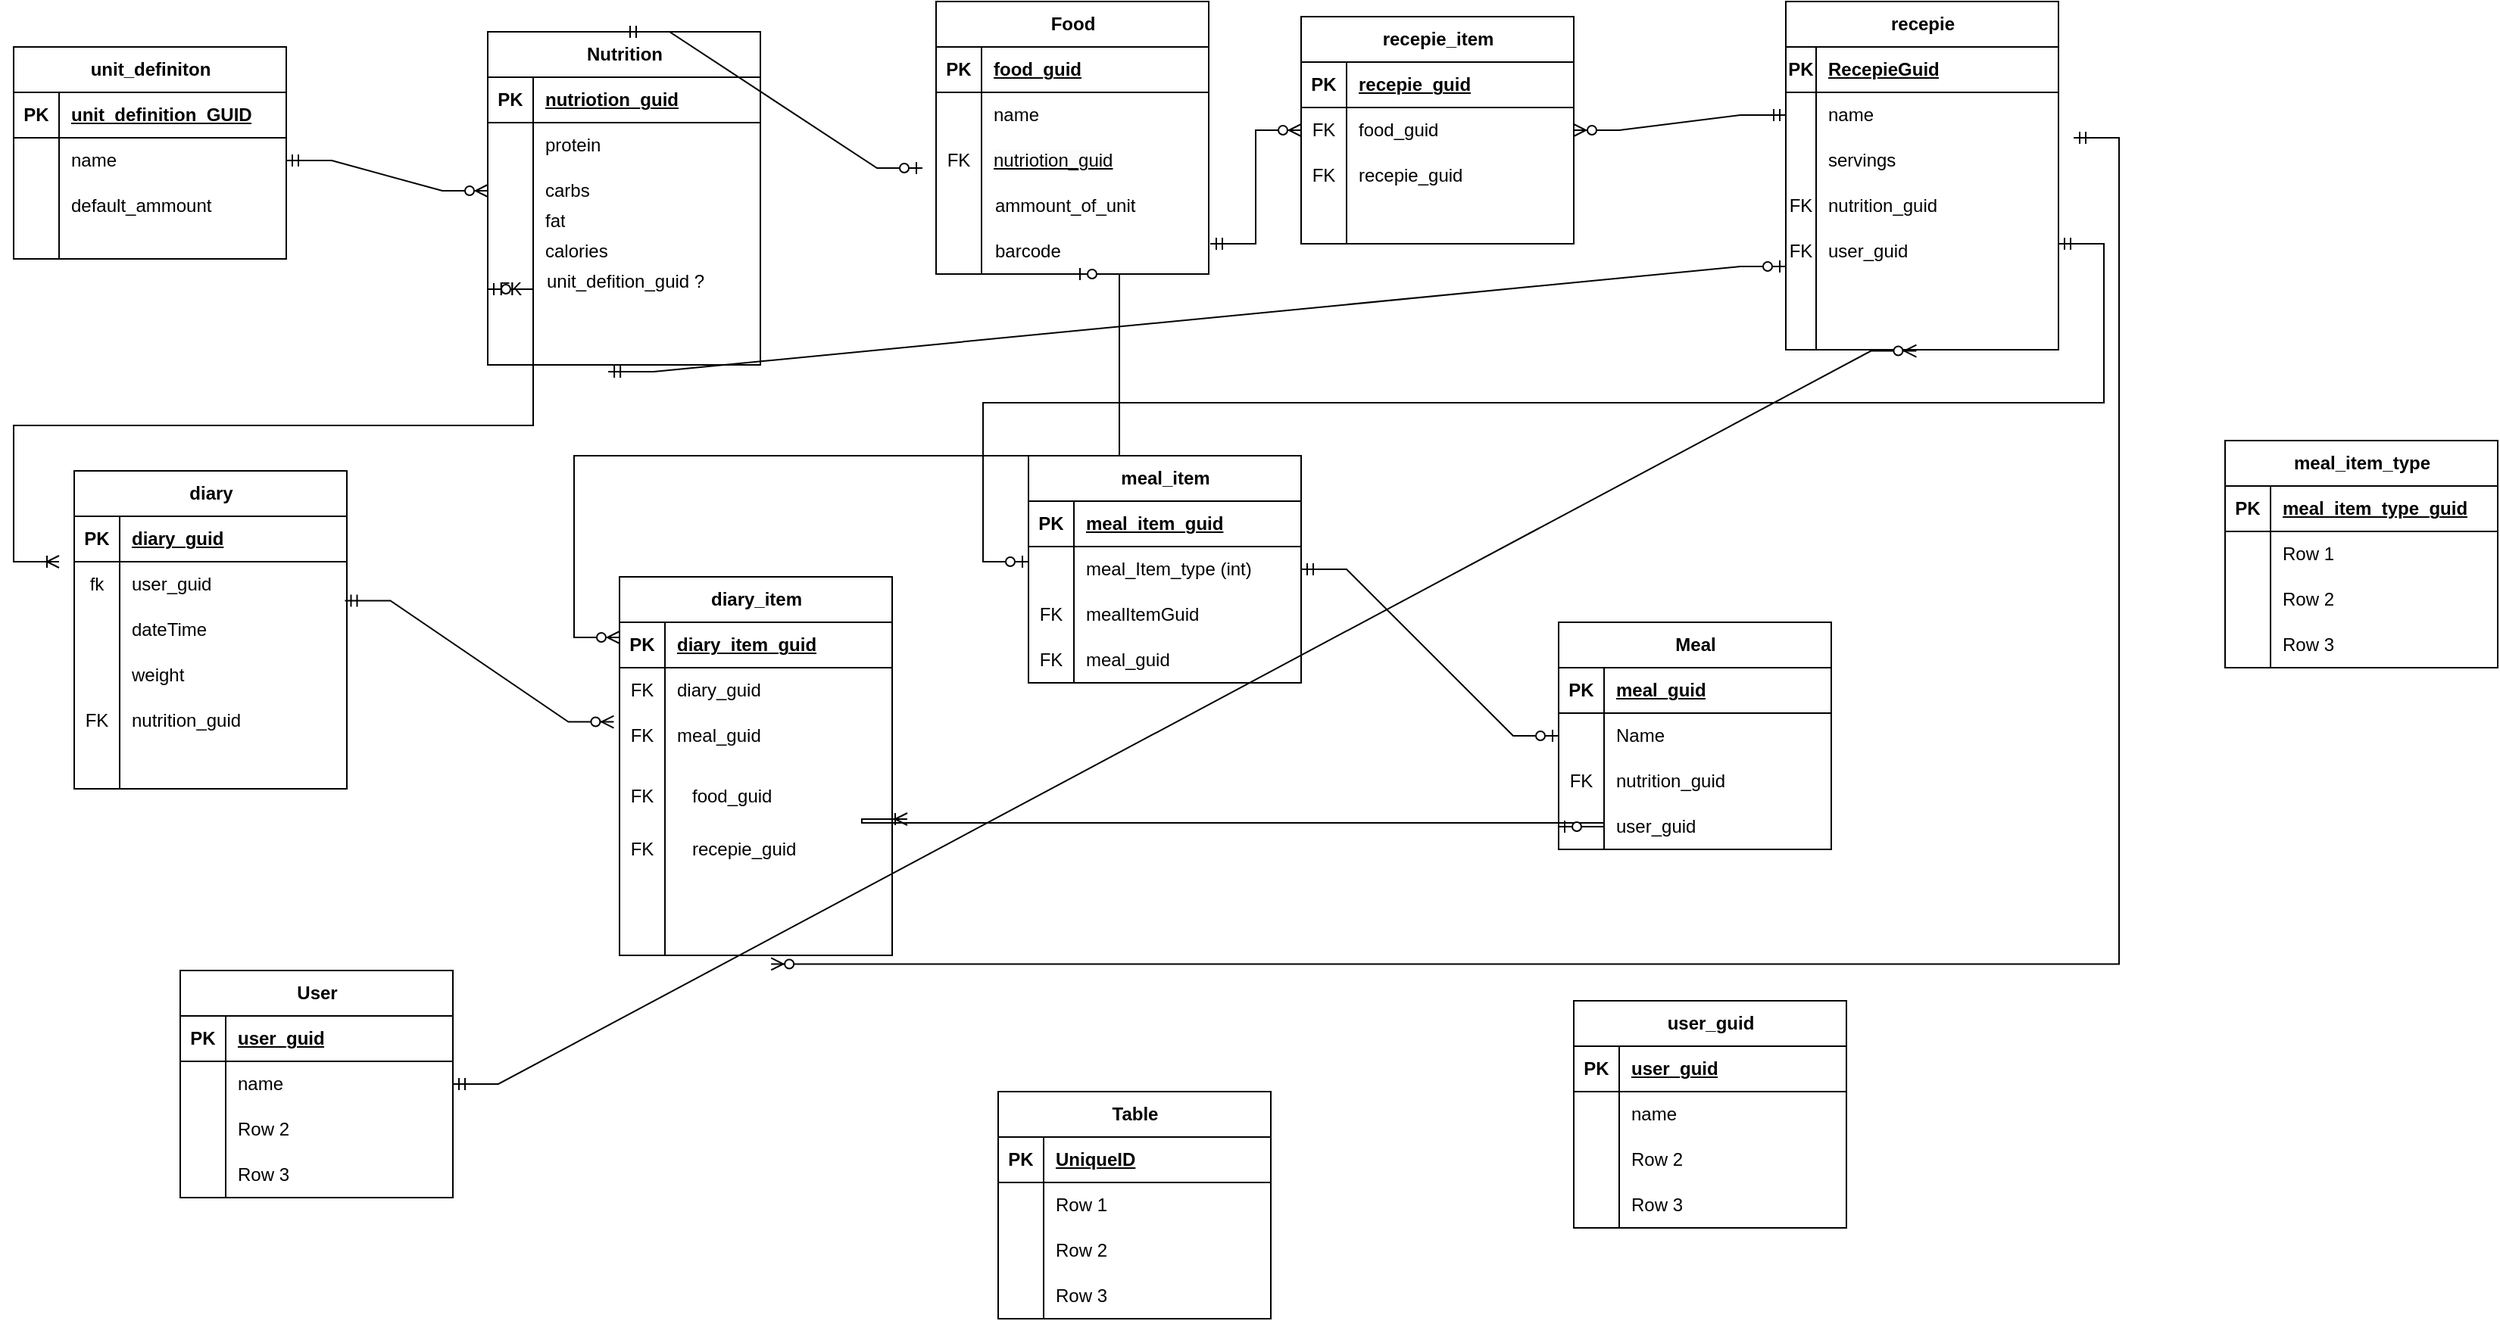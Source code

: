 <mxfile version="21.8.2" type="device">
  <diagram name="Page-1" id="6IGbMVUN1absOguzpx03">
    <mxGraphModel dx="2261" dy="758" grid="1" gridSize="10" guides="1" tooltips="1" connect="1" arrows="1" fold="1" page="1" pageScale="1" pageWidth="827" pageHeight="1169" math="0" shadow="0">
      <root>
        <mxCell id="0" />
        <mxCell id="1" parent="0" />
        <mxCell id="8D_iFUbXDCEAu2V0RkxL-5" value="Food" style="shape=table;startSize=30;container=1;collapsible=1;childLayout=tableLayout;fixedRows=1;rowLines=0;fontStyle=1;align=center;resizeLast=1;html=1;" parent="1" vertex="1">
          <mxGeometry x="39" y="40" width="180" height="180" as="geometry" />
        </mxCell>
        <mxCell id="8D_iFUbXDCEAu2V0RkxL-6" value="" style="shape=tableRow;horizontal=0;startSize=0;swimlaneHead=0;swimlaneBody=0;fillColor=none;collapsible=0;dropTarget=0;points=[[0,0.5],[1,0.5]];portConstraint=eastwest;top=0;left=0;right=0;bottom=1;" parent="8D_iFUbXDCEAu2V0RkxL-5" vertex="1">
          <mxGeometry y="30" width="180" height="30" as="geometry" />
        </mxCell>
        <mxCell id="8D_iFUbXDCEAu2V0RkxL-7" value="PK" style="shape=partialRectangle;connectable=0;fillColor=none;top=0;left=0;bottom=0;right=0;fontStyle=1;overflow=hidden;whiteSpace=wrap;html=1;" parent="8D_iFUbXDCEAu2V0RkxL-6" vertex="1">
          <mxGeometry width="30" height="30" as="geometry">
            <mxRectangle width="30" height="30" as="alternateBounds" />
          </mxGeometry>
        </mxCell>
        <mxCell id="8D_iFUbXDCEAu2V0RkxL-8" value="food_guid" style="shape=partialRectangle;connectable=0;fillColor=none;top=0;left=0;bottom=0;right=0;align=left;spacingLeft=6;fontStyle=5;overflow=hidden;whiteSpace=wrap;html=1;" parent="8D_iFUbXDCEAu2V0RkxL-6" vertex="1">
          <mxGeometry x="30" width="150" height="30" as="geometry">
            <mxRectangle width="150" height="30" as="alternateBounds" />
          </mxGeometry>
        </mxCell>
        <mxCell id="8D_iFUbXDCEAu2V0RkxL-9" value="" style="shape=tableRow;horizontal=0;startSize=0;swimlaneHead=0;swimlaneBody=0;fillColor=none;collapsible=0;dropTarget=0;points=[[0,0.5],[1,0.5]];portConstraint=eastwest;top=0;left=0;right=0;bottom=0;" parent="8D_iFUbXDCEAu2V0RkxL-5" vertex="1">
          <mxGeometry y="60" width="180" height="30" as="geometry" />
        </mxCell>
        <mxCell id="8D_iFUbXDCEAu2V0RkxL-10" value="" style="shape=partialRectangle;connectable=0;fillColor=none;top=0;left=0;bottom=0;right=0;editable=1;overflow=hidden;whiteSpace=wrap;html=1;" parent="8D_iFUbXDCEAu2V0RkxL-9" vertex="1">
          <mxGeometry width="30" height="30" as="geometry">
            <mxRectangle width="30" height="30" as="alternateBounds" />
          </mxGeometry>
        </mxCell>
        <mxCell id="8D_iFUbXDCEAu2V0RkxL-11" value="name" style="shape=partialRectangle;connectable=0;fillColor=none;top=0;left=0;bottom=0;right=0;align=left;spacingLeft=6;overflow=hidden;whiteSpace=wrap;html=1;" parent="8D_iFUbXDCEAu2V0RkxL-9" vertex="1">
          <mxGeometry x="30" width="150" height="30" as="geometry">
            <mxRectangle width="150" height="30" as="alternateBounds" />
          </mxGeometry>
        </mxCell>
        <mxCell id="8D_iFUbXDCEAu2V0RkxL-12" value="" style="shape=tableRow;horizontal=0;startSize=0;swimlaneHead=0;swimlaneBody=0;fillColor=none;collapsible=0;dropTarget=0;points=[[0,0.5],[1,0.5]];portConstraint=eastwest;top=0;left=0;right=0;bottom=0;" parent="8D_iFUbXDCEAu2V0RkxL-5" vertex="1">
          <mxGeometry y="90" width="180" height="30" as="geometry" />
        </mxCell>
        <mxCell id="8D_iFUbXDCEAu2V0RkxL-13" value="FK" style="shape=partialRectangle;connectable=0;fillColor=none;top=0;left=0;bottom=0;right=0;editable=1;overflow=hidden;whiteSpace=wrap;html=1;" parent="8D_iFUbXDCEAu2V0RkxL-12" vertex="1">
          <mxGeometry width="30" height="30" as="geometry">
            <mxRectangle width="30" height="30" as="alternateBounds" />
          </mxGeometry>
        </mxCell>
        <mxCell id="8D_iFUbXDCEAu2V0RkxL-14" value="&lt;span style=&quot;color: rgb(0, 0, 0); font-family: Helvetica; font-size: 12px; font-style: normal; font-variant-ligatures: normal; font-variant-caps: normal; letter-spacing: normal; orphans: 2; text-align: left; text-indent: 0px; text-transform: none; widows: 2; word-spacing: 0px; -webkit-text-stroke-width: 0px; background-color: rgb(251, 251, 251); text-decoration: underline; float: none; display: inline !important;&quot;&gt;nutriotion_guid&lt;/span&gt;" style="shape=partialRectangle;connectable=0;fillColor=none;top=0;left=0;bottom=0;right=0;align=left;spacingLeft=6;overflow=hidden;whiteSpace=wrap;html=1;" parent="8D_iFUbXDCEAu2V0RkxL-12" vertex="1">
          <mxGeometry x="30" width="150" height="30" as="geometry">
            <mxRectangle width="150" height="30" as="alternateBounds" />
          </mxGeometry>
        </mxCell>
        <mxCell id="8D_iFUbXDCEAu2V0RkxL-15" value="" style="shape=tableRow;horizontal=0;startSize=0;swimlaneHead=0;swimlaneBody=0;fillColor=none;collapsible=0;dropTarget=0;points=[[0,0.5],[1,0.5]];portConstraint=eastwest;top=0;left=0;right=0;bottom=0;" parent="8D_iFUbXDCEAu2V0RkxL-5" vertex="1">
          <mxGeometry y="120" width="180" height="60" as="geometry" />
        </mxCell>
        <mxCell id="8D_iFUbXDCEAu2V0RkxL-16" value="" style="shape=partialRectangle;connectable=0;fillColor=none;top=0;left=0;bottom=0;right=0;editable=1;overflow=hidden;whiteSpace=wrap;html=1;" parent="8D_iFUbXDCEAu2V0RkxL-15" vertex="1">
          <mxGeometry width="30" height="60" as="geometry">
            <mxRectangle width="30" height="60" as="alternateBounds" />
          </mxGeometry>
        </mxCell>
        <mxCell id="8D_iFUbXDCEAu2V0RkxL-17" value="" style="shape=partialRectangle;connectable=0;fillColor=none;top=0;left=0;bottom=0;right=0;align=left;spacingLeft=6;overflow=hidden;whiteSpace=wrap;html=1;" parent="8D_iFUbXDCEAu2V0RkxL-15" vertex="1">
          <mxGeometry x="30" width="150" height="60" as="geometry">
            <mxRectangle width="150" height="60" as="alternateBounds" />
          </mxGeometry>
        </mxCell>
        <mxCell id="8D_iFUbXDCEAu2V0RkxL-63" value="" style="shape=partialRectangle;connectable=0;fillColor=none;top=0;left=0;bottom=0;right=0;align=left;spacingLeft=6;overflow=hidden;whiteSpace=wrap;html=1;" parent="1" vertex="1">
          <mxGeometry x="70" y="250" width="150" height="30" as="geometry">
            <mxRectangle width="150" height="30" as="alternateBounds" />
          </mxGeometry>
        </mxCell>
        <mxCell id="8D_iFUbXDCEAu2V0RkxL-64" value="ammount_of_unit" style="shape=partialRectangle;connectable=0;fillColor=none;top=0;left=0;bottom=0;right=0;align=left;spacingLeft=6;overflow=hidden;whiteSpace=wrap;html=1;" parent="1" vertex="1">
          <mxGeometry x="70" y="160" width="150" height="30" as="geometry">
            <mxRectangle width="150" height="30" as="alternateBounds" />
          </mxGeometry>
        </mxCell>
        <mxCell id="8D_iFUbXDCEAu2V0RkxL-65" value="barcode" style="shape=partialRectangle;connectable=0;fillColor=none;top=0;left=0;bottom=0;right=0;align=left;spacingLeft=6;overflow=hidden;whiteSpace=wrap;html=1;" parent="1" vertex="1">
          <mxGeometry x="70" y="190" width="150" height="30" as="geometry">
            <mxRectangle width="150" height="30" as="alternateBounds" />
          </mxGeometry>
        </mxCell>
        <mxCell id="8D_iFUbXDCEAu2V0RkxL-66" value="recepie" style="shape=table;startSize=30;container=1;collapsible=1;childLayout=tableLayout;fixedRows=1;rowLines=0;fontStyle=1;align=center;resizeLast=1;html=1;" parent="1" vertex="1">
          <mxGeometry x="600" y="40" width="180" height="230" as="geometry" />
        </mxCell>
        <mxCell id="8D_iFUbXDCEAu2V0RkxL-67" value="" style="shape=tableRow;horizontal=0;startSize=0;swimlaneHead=0;swimlaneBody=0;fillColor=none;collapsible=0;dropTarget=0;points=[[0,0.5],[1,0.5]];portConstraint=eastwest;top=0;left=0;right=0;bottom=1;" parent="8D_iFUbXDCEAu2V0RkxL-66" vertex="1">
          <mxGeometry y="30" width="180" height="30" as="geometry" />
        </mxCell>
        <mxCell id="8D_iFUbXDCEAu2V0RkxL-68" value="PK" style="shape=partialRectangle;connectable=0;fillColor=none;top=0;left=0;bottom=0;right=0;fontStyle=1;overflow=hidden;whiteSpace=wrap;html=1;" parent="8D_iFUbXDCEAu2V0RkxL-67" vertex="1">
          <mxGeometry width="20" height="30" as="geometry">
            <mxRectangle width="20" height="30" as="alternateBounds" />
          </mxGeometry>
        </mxCell>
        <mxCell id="8D_iFUbXDCEAu2V0RkxL-69" value="RecepieGuid" style="shape=partialRectangle;connectable=0;fillColor=none;top=0;left=0;bottom=0;right=0;align=left;spacingLeft=6;fontStyle=5;overflow=hidden;whiteSpace=wrap;html=1;" parent="8D_iFUbXDCEAu2V0RkxL-67" vertex="1">
          <mxGeometry x="20" width="160" height="30" as="geometry">
            <mxRectangle width="160" height="30" as="alternateBounds" />
          </mxGeometry>
        </mxCell>
        <mxCell id="8D_iFUbXDCEAu2V0RkxL-70" value="" style="shape=tableRow;horizontal=0;startSize=0;swimlaneHead=0;swimlaneBody=0;fillColor=none;collapsible=0;dropTarget=0;points=[[0,0.5],[1,0.5]];portConstraint=eastwest;top=0;left=0;right=0;bottom=0;" parent="8D_iFUbXDCEAu2V0RkxL-66" vertex="1">
          <mxGeometry y="60" width="180" height="30" as="geometry" />
        </mxCell>
        <mxCell id="8D_iFUbXDCEAu2V0RkxL-71" value="" style="shape=partialRectangle;connectable=0;fillColor=none;top=0;left=0;bottom=0;right=0;editable=1;overflow=hidden;whiteSpace=wrap;html=1;" parent="8D_iFUbXDCEAu2V0RkxL-70" vertex="1">
          <mxGeometry width="20" height="30" as="geometry">
            <mxRectangle width="20" height="30" as="alternateBounds" />
          </mxGeometry>
        </mxCell>
        <mxCell id="8D_iFUbXDCEAu2V0RkxL-72" value="name" style="shape=partialRectangle;connectable=0;fillColor=none;top=0;left=0;bottom=0;right=0;align=left;spacingLeft=6;overflow=hidden;whiteSpace=wrap;html=1;" parent="8D_iFUbXDCEAu2V0RkxL-70" vertex="1">
          <mxGeometry x="20" width="160" height="30" as="geometry">
            <mxRectangle width="160" height="30" as="alternateBounds" />
          </mxGeometry>
        </mxCell>
        <mxCell id="8D_iFUbXDCEAu2V0RkxL-73" value="" style="shape=tableRow;horizontal=0;startSize=0;swimlaneHead=0;swimlaneBody=0;fillColor=none;collapsible=0;dropTarget=0;points=[[0,0.5],[1,0.5]];portConstraint=eastwest;top=0;left=0;right=0;bottom=0;" parent="8D_iFUbXDCEAu2V0RkxL-66" vertex="1">
          <mxGeometry y="90" width="180" height="30" as="geometry" />
        </mxCell>
        <mxCell id="8D_iFUbXDCEAu2V0RkxL-74" value="" style="shape=partialRectangle;connectable=0;fillColor=none;top=0;left=0;bottom=0;right=0;editable=1;overflow=hidden;whiteSpace=wrap;html=1;" parent="8D_iFUbXDCEAu2V0RkxL-73" vertex="1">
          <mxGeometry width="20" height="30" as="geometry">
            <mxRectangle width="20" height="30" as="alternateBounds" />
          </mxGeometry>
        </mxCell>
        <mxCell id="8D_iFUbXDCEAu2V0RkxL-75" value="servings" style="shape=partialRectangle;connectable=0;fillColor=none;top=0;left=0;bottom=0;right=0;align=left;spacingLeft=6;overflow=hidden;whiteSpace=wrap;html=1;" parent="8D_iFUbXDCEAu2V0RkxL-73" vertex="1">
          <mxGeometry x="20" width="160" height="30" as="geometry">
            <mxRectangle width="160" height="30" as="alternateBounds" />
          </mxGeometry>
        </mxCell>
        <mxCell id="8D_iFUbXDCEAu2V0RkxL-76" value="" style="shape=tableRow;horizontal=0;startSize=0;swimlaneHead=0;swimlaneBody=0;fillColor=none;collapsible=0;dropTarget=0;points=[[0,0.5],[1,0.5]];portConstraint=eastwest;top=0;left=0;right=0;bottom=0;" parent="8D_iFUbXDCEAu2V0RkxL-66" vertex="1">
          <mxGeometry y="120" width="180" height="110" as="geometry" />
        </mxCell>
        <mxCell id="8D_iFUbXDCEAu2V0RkxL-77" value="" style="shape=partialRectangle;connectable=0;fillColor=none;top=0;left=0;bottom=0;right=0;editable=1;overflow=hidden;whiteSpace=wrap;html=1;" parent="8D_iFUbXDCEAu2V0RkxL-76" vertex="1">
          <mxGeometry width="20" height="110" as="geometry">
            <mxRectangle width="20" height="110" as="alternateBounds" />
          </mxGeometry>
        </mxCell>
        <mxCell id="8D_iFUbXDCEAu2V0RkxL-78" value="" style="shape=partialRectangle;connectable=0;fillColor=none;top=0;left=0;bottom=0;right=0;align=left;spacingLeft=6;overflow=hidden;whiteSpace=wrap;html=1;" parent="8D_iFUbXDCEAu2V0RkxL-76" vertex="1">
          <mxGeometry x="20" width="160" height="110" as="geometry">
            <mxRectangle width="160" height="110" as="alternateBounds" />
          </mxGeometry>
        </mxCell>
        <mxCell id="8D_iFUbXDCEAu2V0RkxL-79" value="recepie_item" style="shape=table;startSize=30;container=1;collapsible=1;childLayout=tableLayout;fixedRows=1;rowLines=0;fontStyle=1;align=center;resizeLast=1;html=1;" parent="1" vertex="1">
          <mxGeometry x="280" y="50" width="180" height="150" as="geometry" />
        </mxCell>
        <mxCell id="8D_iFUbXDCEAu2V0RkxL-80" value="" style="shape=tableRow;horizontal=0;startSize=0;swimlaneHead=0;swimlaneBody=0;fillColor=none;collapsible=0;dropTarget=0;points=[[0,0.5],[1,0.5]];portConstraint=eastwest;top=0;left=0;right=0;bottom=1;" parent="8D_iFUbXDCEAu2V0RkxL-79" vertex="1">
          <mxGeometry y="30" width="180" height="30" as="geometry" />
        </mxCell>
        <mxCell id="8D_iFUbXDCEAu2V0RkxL-81" value="PK" style="shape=partialRectangle;connectable=0;fillColor=none;top=0;left=0;bottom=0;right=0;fontStyle=1;overflow=hidden;whiteSpace=wrap;html=1;" parent="8D_iFUbXDCEAu2V0RkxL-80" vertex="1">
          <mxGeometry width="30" height="30" as="geometry">
            <mxRectangle width="30" height="30" as="alternateBounds" />
          </mxGeometry>
        </mxCell>
        <mxCell id="8D_iFUbXDCEAu2V0RkxL-82" value="recepie_guid" style="shape=partialRectangle;connectable=0;fillColor=none;top=0;left=0;bottom=0;right=0;align=left;spacingLeft=6;fontStyle=5;overflow=hidden;whiteSpace=wrap;html=1;" parent="8D_iFUbXDCEAu2V0RkxL-80" vertex="1">
          <mxGeometry x="30" width="150" height="30" as="geometry">
            <mxRectangle width="150" height="30" as="alternateBounds" />
          </mxGeometry>
        </mxCell>
        <mxCell id="8D_iFUbXDCEAu2V0RkxL-83" value="" style="shape=tableRow;horizontal=0;startSize=0;swimlaneHead=0;swimlaneBody=0;fillColor=none;collapsible=0;dropTarget=0;points=[[0,0.5],[1,0.5]];portConstraint=eastwest;top=0;left=0;right=0;bottom=0;" parent="8D_iFUbXDCEAu2V0RkxL-79" vertex="1">
          <mxGeometry y="60" width="180" height="30" as="geometry" />
        </mxCell>
        <mxCell id="8D_iFUbXDCEAu2V0RkxL-84" value="FK" style="shape=partialRectangle;connectable=0;fillColor=none;top=0;left=0;bottom=0;right=0;editable=1;overflow=hidden;whiteSpace=wrap;html=1;" parent="8D_iFUbXDCEAu2V0RkxL-83" vertex="1">
          <mxGeometry width="30" height="30" as="geometry">
            <mxRectangle width="30" height="30" as="alternateBounds" />
          </mxGeometry>
        </mxCell>
        <mxCell id="8D_iFUbXDCEAu2V0RkxL-85" value="food_guid" style="shape=partialRectangle;connectable=0;fillColor=none;top=0;left=0;bottom=0;right=0;align=left;spacingLeft=6;overflow=hidden;whiteSpace=wrap;html=1;" parent="8D_iFUbXDCEAu2V0RkxL-83" vertex="1">
          <mxGeometry x="30" width="150" height="30" as="geometry">
            <mxRectangle width="150" height="30" as="alternateBounds" />
          </mxGeometry>
        </mxCell>
        <mxCell id="8D_iFUbXDCEAu2V0RkxL-86" value="" style="shape=tableRow;horizontal=0;startSize=0;swimlaneHead=0;swimlaneBody=0;fillColor=none;collapsible=0;dropTarget=0;points=[[0,0.5],[1,0.5]];portConstraint=eastwest;top=0;left=0;right=0;bottom=0;" parent="8D_iFUbXDCEAu2V0RkxL-79" vertex="1">
          <mxGeometry y="90" width="180" height="30" as="geometry" />
        </mxCell>
        <mxCell id="8D_iFUbXDCEAu2V0RkxL-87" value="FK" style="shape=partialRectangle;connectable=0;fillColor=none;top=0;left=0;bottom=0;right=0;editable=1;overflow=hidden;whiteSpace=wrap;html=1;" parent="8D_iFUbXDCEAu2V0RkxL-86" vertex="1">
          <mxGeometry width="30" height="30" as="geometry">
            <mxRectangle width="30" height="30" as="alternateBounds" />
          </mxGeometry>
        </mxCell>
        <mxCell id="8D_iFUbXDCEAu2V0RkxL-88" value="recepie_guid" style="shape=partialRectangle;connectable=0;fillColor=none;top=0;left=0;bottom=0;right=0;align=left;spacingLeft=6;overflow=hidden;whiteSpace=wrap;html=1;" parent="8D_iFUbXDCEAu2V0RkxL-86" vertex="1">
          <mxGeometry x="30" width="150" height="30" as="geometry">
            <mxRectangle width="150" height="30" as="alternateBounds" />
          </mxGeometry>
        </mxCell>
        <mxCell id="8D_iFUbXDCEAu2V0RkxL-89" value="" style="shape=tableRow;horizontal=0;startSize=0;swimlaneHead=0;swimlaneBody=0;fillColor=none;collapsible=0;dropTarget=0;points=[[0,0.5],[1,0.5]];portConstraint=eastwest;top=0;left=0;right=0;bottom=0;" parent="8D_iFUbXDCEAu2V0RkxL-79" vertex="1">
          <mxGeometry y="120" width="180" height="30" as="geometry" />
        </mxCell>
        <mxCell id="8D_iFUbXDCEAu2V0RkxL-90" value="" style="shape=partialRectangle;connectable=0;fillColor=none;top=0;left=0;bottom=0;right=0;editable=1;overflow=hidden;whiteSpace=wrap;html=1;" parent="8D_iFUbXDCEAu2V0RkxL-89" vertex="1">
          <mxGeometry width="30" height="30" as="geometry">
            <mxRectangle width="30" height="30" as="alternateBounds" />
          </mxGeometry>
        </mxCell>
        <mxCell id="8D_iFUbXDCEAu2V0RkxL-91" value="" style="shape=partialRectangle;connectable=0;fillColor=none;top=0;left=0;bottom=0;right=0;align=left;spacingLeft=6;overflow=hidden;whiteSpace=wrap;html=1;" parent="8D_iFUbXDCEAu2V0RkxL-89" vertex="1">
          <mxGeometry x="30" width="150" height="30" as="geometry">
            <mxRectangle width="150" height="30" as="alternateBounds" />
          </mxGeometry>
        </mxCell>
        <mxCell id="8D_iFUbXDCEAu2V0RkxL-93" value="" style="edgeStyle=entityRelationEdgeStyle;fontSize=12;html=1;endArrow=ERzeroToMany;startArrow=ERmandOne;rounded=0;entryX=0;entryY=0.5;entryDx=0;entryDy=0;" parent="1" target="8D_iFUbXDCEAu2V0RkxL-83" edge="1">
          <mxGeometry width="100" height="100" relative="1" as="geometry">
            <mxPoint x="220" y="200" as="sourcePoint" />
            <mxPoint x="460" y="240" as="targetPoint" />
            <Array as="points">
              <mxPoint x="250" y="160" />
            </Array>
          </mxGeometry>
        </mxCell>
        <mxCell id="8D_iFUbXDCEAu2V0RkxL-94" value="" style="edgeStyle=entityRelationEdgeStyle;fontSize=12;html=1;endArrow=ERzeroToMany;startArrow=ERmandOne;rounded=0;exitX=0;exitY=0.5;exitDx=0;exitDy=0;entryX=1;entryY=0.5;entryDx=0;entryDy=0;" parent="1" source="8D_iFUbXDCEAu2V0RkxL-70" target="8D_iFUbXDCEAu2V0RkxL-83" edge="1">
          <mxGeometry width="100" height="100" relative="1" as="geometry">
            <mxPoint x="360" y="340" as="sourcePoint" />
            <mxPoint x="460" y="240" as="targetPoint" />
          </mxGeometry>
        </mxCell>
        <mxCell id="8D_iFUbXDCEAu2V0RkxL-97" value="Nutrition" style="shape=table;startSize=30;container=1;collapsible=1;childLayout=tableLayout;fixedRows=1;rowLines=0;fontStyle=1;align=center;resizeLast=1;html=1;" parent="1" vertex="1">
          <mxGeometry x="-257" y="60" width="180" height="220" as="geometry" />
        </mxCell>
        <mxCell id="8D_iFUbXDCEAu2V0RkxL-98" value="" style="shape=tableRow;horizontal=0;startSize=0;swimlaneHead=0;swimlaneBody=0;fillColor=none;collapsible=0;dropTarget=0;points=[[0,0.5],[1,0.5]];portConstraint=eastwest;top=0;left=0;right=0;bottom=1;" parent="8D_iFUbXDCEAu2V0RkxL-97" vertex="1">
          <mxGeometry y="30" width="180" height="30" as="geometry" />
        </mxCell>
        <mxCell id="8D_iFUbXDCEAu2V0RkxL-99" value="PK" style="shape=partialRectangle;connectable=0;fillColor=none;top=0;left=0;bottom=0;right=0;fontStyle=1;overflow=hidden;whiteSpace=wrap;html=1;" parent="8D_iFUbXDCEAu2V0RkxL-98" vertex="1">
          <mxGeometry width="30" height="30" as="geometry">
            <mxRectangle width="30" height="30" as="alternateBounds" />
          </mxGeometry>
        </mxCell>
        <mxCell id="8D_iFUbXDCEAu2V0RkxL-100" value="nutriotion_guid" style="shape=partialRectangle;connectable=0;fillColor=none;top=0;left=0;bottom=0;right=0;align=left;spacingLeft=6;fontStyle=5;overflow=hidden;whiteSpace=wrap;html=1;" parent="8D_iFUbXDCEAu2V0RkxL-98" vertex="1">
          <mxGeometry x="30" width="150" height="30" as="geometry">
            <mxRectangle width="150" height="30" as="alternateBounds" />
          </mxGeometry>
        </mxCell>
        <mxCell id="8D_iFUbXDCEAu2V0RkxL-101" value="" style="shape=tableRow;horizontal=0;startSize=0;swimlaneHead=0;swimlaneBody=0;fillColor=none;collapsible=0;dropTarget=0;points=[[0,0.5],[1,0.5]];portConstraint=eastwest;top=0;left=0;right=0;bottom=0;" parent="8D_iFUbXDCEAu2V0RkxL-97" vertex="1">
          <mxGeometry y="60" width="180" height="30" as="geometry" />
        </mxCell>
        <mxCell id="8D_iFUbXDCEAu2V0RkxL-102" value="" style="shape=partialRectangle;connectable=0;fillColor=none;top=0;left=0;bottom=0;right=0;editable=1;overflow=hidden;whiteSpace=wrap;html=1;" parent="8D_iFUbXDCEAu2V0RkxL-101" vertex="1">
          <mxGeometry width="30" height="30" as="geometry">
            <mxRectangle width="30" height="30" as="alternateBounds" />
          </mxGeometry>
        </mxCell>
        <mxCell id="8D_iFUbXDCEAu2V0RkxL-103" value="protein" style="shape=partialRectangle;connectable=0;fillColor=none;top=0;left=0;bottom=0;right=0;align=left;spacingLeft=6;overflow=hidden;whiteSpace=wrap;html=1;" parent="8D_iFUbXDCEAu2V0RkxL-101" vertex="1">
          <mxGeometry x="30" width="150" height="30" as="geometry">
            <mxRectangle width="150" height="30" as="alternateBounds" />
          </mxGeometry>
        </mxCell>
        <mxCell id="8D_iFUbXDCEAu2V0RkxL-104" value="" style="shape=tableRow;horizontal=0;startSize=0;swimlaneHead=0;swimlaneBody=0;fillColor=none;collapsible=0;dropTarget=0;points=[[0,0.5],[1,0.5]];portConstraint=eastwest;top=0;left=0;right=0;bottom=0;" parent="8D_iFUbXDCEAu2V0RkxL-97" vertex="1">
          <mxGeometry y="90" width="180" height="30" as="geometry" />
        </mxCell>
        <mxCell id="8D_iFUbXDCEAu2V0RkxL-105" value="" style="shape=partialRectangle;connectable=0;fillColor=none;top=0;left=0;bottom=0;right=0;editable=1;overflow=hidden;whiteSpace=wrap;html=1;" parent="8D_iFUbXDCEAu2V0RkxL-104" vertex="1">
          <mxGeometry width="30" height="30" as="geometry">
            <mxRectangle width="30" height="30" as="alternateBounds" />
          </mxGeometry>
        </mxCell>
        <mxCell id="8D_iFUbXDCEAu2V0RkxL-106" value="carbs" style="shape=partialRectangle;connectable=0;fillColor=none;top=0;left=0;bottom=0;right=0;align=left;spacingLeft=6;overflow=hidden;whiteSpace=wrap;html=1;" parent="8D_iFUbXDCEAu2V0RkxL-104" vertex="1">
          <mxGeometry x="30" width="150" height="30" as="geometry">
            <mxRectangle width="150" height="30" as="alternateBounds" />
          </mxGeometry>
        </mxCell>
        <mxCell id="8D_iFUbXDCEAu2V0RkxL-107" value="" style="shape=tableRow;horizontal=0;startSize=0;swimlaneHead=0;swimlaneBody=0;fillColor=none;collapsible=0;dropTarget=0;points=[[0,0.5],[1,0.5]];portConstraint=eastwest;top=0;left=0;right=0;bottom=0;" parent="8D_iFUbXDCEAu2V0RkxL-97" vertex="1">
          <mxGeometry y="120" width="180" height="100" as="geometry" />
        </mxCell>
        <mxCell id="8D_iFUbXDCEAu2V0RkxL-108" value="FK" style="shape=partialRectangle;connectable=0;fillColor=none;top=0;left=0;bottom=0;right=0;editable=1;overflow=hidden;whiteSpace=wrap;html=1;" parent="8D_iFUbXDCEAu2V0RkxL-107" vertex="1">
          <mxGeometry width="30" height="100" as="geometry">
            <mxRectangle width="30" height="100" as="alternateBounds" />
          </mxGeometry>
        </mxCell>
        <mxCell id="8D_iFUbXDCEAu2V0RkxL-109" value="" style="shape=partialRectangle;connectable=0;fillColor=none;top=0;left=0;bottom=0;right=0;align=left;spacingLeft=6;overflow=hidden;whiteSpace=wrap;html=1;" parent="8D_iFUbXDCEAu2V0RkxL-107" vertex="1">
          <mxGeometry x="30" width="150" height="100" as="geometry">
            <mxRectangle width="150" height="100" as="alternateBounds" />
          </mxGeometry>
        </mxCell>
        <mxCell id="8D_iFUbXDCEAu2V0RkxL-110" value="fat" style="shape=partialRectangle;connectable=0;fillColor=none;top=0;left=0;bottom=0;right=0;align=left;spacingLeft=6;overflow=hidden;whiteSpace=wrap;html=1;" parent="1" vertex="1">
          <mxGeometry x="-227" y="170" width="150" height="30" as="geometry">
            <mxRectangle width="150" height="30" as="alternateBounds" />
          </mxGeometry>
        </mxCell>
        <mxCell id="8D_iFUbXDCEAu2V0RkxL-111" value="calories" style="shape=partialRectangle;connectable=0;fillColor=none;top=0;left=0;bottom=0;right=0;align=left;spacingLeft=6;overflow=hidden;whiteSpace=wrap;html=1;" parent="1" vertex="1">
          <mxGeometry x="-227" y="190" width="150" height="30" as="geometry">
            <mxRectangle width="150" height="30" as="alternateBounds" />
          </mxGeometry>
        </mxCell>
        <mxCell id="8D_iFUbXDCEAu2V0RkxL-113" value="unit_defition_guid ?" style="shape=partialRectangle;connectable=0;fillColor=none;top=0;left=0;bottom=0;right=0;align=left;spacingLeft=6;overflow=hidden;whiteSpace=wrap;html=1;" parent="1" vertex="1">
          <mxGeometry x="-226" y="210" width="150" height="30" as="geometry">
            <mxRectangle width="150" height="30" as="alternateBounds" />
          </mxGeometry>
        </mxCell>
        <mxCell id="8D_iFUbXDCEAu2V0RkxL-114" value="" style="shape=partialRectangle;connectable=0;fillColor=none;top=0;left=0;bottom=0;right=0;align=left;spacingLeft=6;overflow=hidden;whiteSpace=wrap;html=1;" parent="1" vertex="1">
          <mxGeometry x="-225" y="240" width="150" height="30" as="geometry">
            <mxRectangle width="150" height="30" as="alternateBounds" />
          </mxGeometry>
        </mxCell>
        <mxCell id="8D_iFUbXDCEAu2V0RkxL-115" value="unit_definiton" style="shape=table;startSize=30;container=1;collapsible=1;childLayout=tableLayout;fixedRows=1;rowLines=0;fontStyle=1;align=center;resizeLast=1;html=1;" parent="1" vertex="1">
          <mxGeometry x="-570" y="70" width="180" height="140" as="geometry" />
        </mxCell>
        <mxCell id="8D_iFUbXDCEAu2V0RkxL-116" value="" style="shape=tableRow;horizontal=0;startSize=0;swimlaneHead=0;swimlaneBody=0;fillColor=none;collapsible=0;dropTarget=0;points=[[0,0.5],[1,0.5]];portConstraint=eastwest;top=0;left=0;right=0;bottom=1;" parent="8D_iFUbXDCEAu2V0RkxL-115" vertex="1">
          <mxGeometry y="30" width="180" height="30" as="geometry" />
        </mxCell>
        <mxCell id="8D_iFUbXDCEAu2V0RkxL-117" value="PK" style="shape=partialRectangle;connectable=0;fillColor=none;top=0;left=0;bottom=0;right=0;fontStyle=1;overflow=hidden;whiteSpace=wrap;html=1;" parent="8D_iFUbXDCEAu2V0RkxL-116" vertex="1">
          <mxGeometry width="30" height="30" as="geometry">
            <mxRectangle width="30" height="30" as="alternateBounds" />
          </mxGeometry>
        </mxCell>
        <mxCell id="8D_iFUbXDCEAu2V0RkxL-118" value="unit_definition_GUID" style="shape=partialRectangle;connectable=0;fillColor=none;top=0;left=0;bottom=0;right=0;align=left;spacingLeft=6;fontStyle=5;overflow=hidden;whiteSpace=wrap;html=1;" parent="8D_iFUbXDCEAu2V0RkxL-116" vertex="1">
          <mxGeometry x="30" width="150" height="30" as="geometry">
            <mxRectangle width="150" height="30" as="alternateBounds" />
          </mxGeometry>
        </mxCell>
        <mxCell id="8D_iFUbXDCEAu2V0RkxL-119" value="" style="shape=tableRow;horizontal=0;startSize=0;swimlaneHead=0;swimlaneBody=0;fillColor=none;collapsible=0;dropTarget=0;points=[[0,0.5],[1,0.5]];portConstraint=eastwest;top=0;left=0;right=0;bottom=0;" parent="8D_iFUbXDCEAu2V0RkxL-115" vertex="1">
          <mxGeometry y="60" width="180" height="30" as="geometry" />
        </mxCell>
        <mxCell id="8D_iFUbXDCEAu2V0RkxL-120" value="" style="shape=partialRectangle;connectable=0;fillColor=none;top=0;left=0;bottom=0;right=0;editable=1;overflow=hidden;whiteSpace=wrap;html=1;" parent="8D_iFUbXDCEAu2V0RkxL-119" vertex="1">
          <mxGeometry width="30" height="30" as="geometry">
            <mxRectangle width="30" height="30" as="alternateBounds" />
          </mxGeometry>
        </mxCell>
        <mxCell id="8D_iFUbXDCEAu2V0RkxL-121" value="name" style="shape=partialRectangle;connectable=0;fillColor=none;top=0;left=0;bottom=0;right=0;align=left;spacingLeft=6;overflow=hidden;whiteSpace=wrap;html=1;" parent="8D_iFUbXDCEAu2V0RkxL-119" vertex="1">
          <mxGeometry x="30" width="150" height="30" as="geometry">
            <mxRectangle width="150" height="30" as="alternateBounds" />
          </mxGeometry>
        </mxCell>
        <mxCell id="8D_iFUbXDCEAu2V0RkxL-122" value="" style="shape=tableRow;horizontal=0;startSize=0;swimlaneHead=0;swimlaneBody=0;fillColor=none;collapsible=0;dropTarget=0;points=[[0,0.5],[1,0.5]];portConstraint=eastwest;top=0;left=0;right=0;bottom=0;" parent="8D_iFUbXDCEAu2V0RkxL-115" vertex="1">
          <mxGeometry y="90" width="180" height="30" as="geometry" />
        </mxCell>
        <mxCell id="8D_iFUbXDCEAu2V0RkxL-123" value="" style="shape=partialRectangle;connectable=0;fillColor=none;top=0;left=0;bottom=0;right=0;editable=1;overflow=hidden;whiteSpace=wrap;html=1;" parent="8D_iFUbXDCEAu2V0RkxL-122" vertex="1">
          <mxGeometry width="30" height="30" as="geometry">
            <mxRectangle width="30" height="30" as="alternateBounds" />
          </mxGeometry>
        </mxCell>
        <mxCell id="8D_iFUbXDCEAu2V0RkxL-124" value="default_ammount" style="shape=partialRectangle;connectable=0;fillColor=none;top=0;left=0;bottom=0;right=0;align=left;spacingLeft=6;overflow=hidden;whiteSpace=wrap;html=1;" parent="8D_iFUbXDCEAu2V0RkxL-122" vertex="1">
          <mxGeometry x="30" width="150" height="30" as="geometry">
            <mxRectangle width="150" height="30" as="alternateBounds" />
          </mxGeometry>
        </mxCell>
        <mxCell id="8D_iFUbXDCEAu2V0RkxL-125" value="" style="shape=tableRow;horizontal=0;startSize=0;swimlaneHead=0;swimlaneBody=0;fillColor=none;collapsible=0;dropTarget=0;points=[[0,0.5],[1,0.5]];portConstraint=eastwest;top=0;left=0;right=0;bottom=0;" parent="8D_iFUbXDCEAu2V0RkxL-115" vertex="1">
          <mxGeometry y="120" width="180" height="20" as="geometry" />
        </mxCell>
        <mxCell id="8D_iFUbXDCEAu2V0RkxL-126" value="" style="shape=partialRectangle;connectable=0;fillColor=none;top=0;left=0;bottom=0;right=0;editable=1;overflow=hidden;whiteSpace=wrap;html=1;" parent="8D_iFUbXDCEAu2V0RkxL-125" vertex="1">
          <mxGeometry width="30" height="20" as="geometry">
            <mxRectangle width="30" height="20" as="alternateBounds" />
          </mxGeometry>
        </mxCell>
        <mxCell id="8D_iFUbXDCEAu2V0RkxL-127" value="" style="shape=partialRectangle;connectable=0;fillColor=none;top=0;left=0;bottom=0;right=0;align=left;spacingLeft=6;overflow=hidden;whiteSpace=wrap;html=1;" parent="8D_iFUbXDCEAu2V0RkxL-125" vertex="1">
          <mxGeometry x="30" width="150" height="20" as="geometry">
            <mxRectangle width="150" height="20" as="alternateBounds" />
          </mxGeometry>
        </mxCell>
        <mxCell id="8D_iFUbXDCEAu2V0RkxL-128" value="" style="edgeStyle=entityRelationEdgeStyle;fontSize=12;html=1;endArrow=ERzeroToMany;startArrow=ERmandOne;rounded=0;exitX=1;exitY=0.5;exitDx=0;exitDy=0;entryX=0;entryY=0.5;entryDx=0;entryDy=0;" parent="1" source="8D_iFUbXDCEAu2V0RkxL-119" target="8D_iFUbXDCEAu2V0RkxL-104" edge="1">
          <mxGeometry width="100" height="100" relative="1" as="geometry">
            <mxPoint x="33" y="-165" as="sourcePoint" />
            <mxPoint x="-127" y="-155" as="targetPoint" />
          </mxGeometry>
        </mxCell>
        <mxCell id="8D_iFUbXDCEAu2V0RkxL-131" value="" style="edgeStyle=entityRelationEdgeStyle;fontSize=12;html=1;endArrow=ERzeroToOne;startArrow=ERmandOne;rounded=0;exitX=0.5;exitY=0;exitDx=0;exitDy=0;" parent="1" source="8D_iFUbXDCEAu2V0RkxL-97" edge="1">
          <mxGeometry width="100" height="100" relative="1" as="geometry">
            <mxPoint x="170" y="330" as="sourcePoint" />
            <mxPoint x="30" y="150" as="targetPoint" />
            <Array as="points">
              <mxPoint x="560" y="330" />
              <mxPoint x="470" y="290" />
              <mxPoint x="450" y="290" />
              <mxPoint x="420" y="290" />
              <mxPoint x="130" y="220" />
            </Array>
          </mxGeometry>
        </mxCell>
        <mxCell id="8D_iFUbXDCEAu2V0RkxL-134" value="nutrition_guid" style="shape=partialRectangle;connectable=0;fillColor=none;top=0;left=0;bottom=0;right=0;align=left;spacingLeft=6;overflow=hidden;whiteSpace=wrap;html=1;" parent="1" vertex="1">
          <mxGeometry x="620" y="160" width="150" height="30" as="geometry">
            <mxRectangle width="150" height="30" as="alternateBounds" />
          </mxGeometry>
        </mxCell>
        <mxCell id="8D_iFUbXDCEAu2V0RkxL-135" value="" style="edgeStyle=entityRelationEdgeStyle;fontSize=12;html=1;endArrow=ERzeroToOne;startArrow=ERmandOne;rounded=0;exitX=0.442;exitY=1.045;exitDx=0;exitDy=0;fontStyle=1;entryX=0;entryY=0.5;entryDx=0;entryDy=0;exitPerimeter=0;" parent="1" source="8D_iFUbXDCEAu2V0RkxL-107" target="8D_iFUbXDCEAu2V0RkxL-76" edge="1">
          <mxGeometry width="100" height="100" relative="1" as="geometry">
            <mxPoint x="-243.99" y="340" as="sourcePoint" />
            <mxPoint x="533.99" y="447.97" as="targetPoint" />
            <Array as="points">
              <mxPoint x="1033.01" y="690" />
              <mxPoint x="210" y="340" />
              <mxPoint x="123.01" y="448" />
              <mxPoint x="660" y="280" />
              <mxPoint x="33.01" y="585" />
              <mxPoint x="943.01" y="650" />
              <mxPoint x="923.01" y="650" />
              <mxPoint x="893.01" y="650" />
              <mxPoint x="603.01" y="580" />
            </Array>
          </mxGeometry>
        </mxCell>
        <mxCell id="8D_iFUbXDCEAu2V0RkxL-136" value="meal_item" style="shape=table;startSize=30;container=1;collapsible=1;childLayout=tableLayout;fixedRows=1;rowLines=0;fontStyle=1;align=center;resizeLast=1;html=1;" parent="1" vertex="1">
          <mxGeometry x="100" y="340" width="180" height="150" as="geometry" />
        </mxCell>
        <mxCell id="8D_iFUbXDCEAu2V0RkxL-137" value="" style="shape=tableRow;horizontal=0;startSize=0;swimlaneHead=0;swimlaneBody=0;fillColor=none;collapsible=0;dropTarget=0;points=[[0,0.5],[1,0.5]];portConstraint=eastwest;top=0;left=0;right=0;bottom=1;" parent="8D_iFUbXDCEAu2V0RkxL-136" vertex="1">
          <mxGeometry y="30" width="180" height="30" as="geometry" />
        </mxCell>
        <mxCell id="8D_iFUbXDCEAu2V0RkxL-138" value="PK" style="shape=partialRectangle;connectable=0;fillColor=none;top=0;left=0;bottom=0;right=0;fontStyle=1;overflow=hidden;whiteSpace=wrap;html=1;" parent="8D_iFUbXDCEAu2V0RkxL-137" vertex="1">
          <mxGeometry width="30" height="30" as="geometry">
            <mxRectangle width="30" height="30" as="alternateBounds" />
          </mxGeometry>
        </mxCell>
        <mxCell id="8D_iFUbXDCEAu2V0RkxL-139" value="meal_item_guid" style="shape=partialRectangle;connectable=0;fillColor=none;top=0;left=0;bottom=0;right=0;align=left;spacingLeft=6;fontStyle=5;overflow=hidden;whiteSpace=wrap;html=1;" parent="8D_iFUbXDCEAu2V0RkxL-137" vertex="1">
          <mxGeometry x="30" width="150" height="30" as="geometry">
            <mxRectangle width="150" height="30" as="alternateBounds" />
          </mxGeometry>
        </mxCell>
        <mxCell id="8D_iFUbXDCEAu2V0RkxL-140" value="" style="shape=tableRow;horizontal=0;startSize=0;swimlaneHead=0;swimlaneBody=0;fillColor=none;collapsible=0;dropTarget=0;points=[[0,0.5],[1,0.5]];portConstraint=eastwest;top=0;left=0;right=0;bottom=0;" parent="8D_iFUbXDCEAu2V0RkxL-136" vertex="1">
          <mxGeometry y="60" width="180" height="30" as="geometry" />
        </mxCell>
        <mxCell id="8D_iFUbXDCEAu2V0RkxL-141" value="" style="shape=partialRectangle;connectable=0;fillColor=none;top=0;left=0;bottom=0;right=0;editable=1;overflow=hidden;whiteSpace=wrap;html=1;" parent="8D_iFUbXDCEAu2V0RkxL-140" vertex="1">
          <mxGeometry width="30" height="30" as="geometry">
            <mxRectangle width="30" height="30" as="alternateBounds" />
          </mxGeometry>
        </mxCell>
        <mxCell id="8D_iFUbXDCEAu2V0RkxL-142" value="meal_Item_type (int)" style="shape=partialRectangle;connectable=0;fillColor=none;top=0;left=0;bottom=0;right=0;align=left;spacingLeft=6;overflow=hidden;whiteSpace=wrap;html=1;" parent="8D_iFUbXDCEAu2V0RkxL-140" vertex="1">
          <mxGeometry x="30" width="150" height="30" as="geometry">
            <mxRectangle width="150" height="30" as="alternateBounds" />
          </mxGeometry>
        </mxCell>
        <mxCell id="8D_iFUbXDCEAu2V0RkxL-143" value="" style="shape=tableRow;horizontal=0;startSize=0;swimlaneHead=0;swimlaneBody=0;fillColor=none;collapsible=0;dropTarget=0;points=[[0,0.5],[1,0.5]];portConstraint=eastwest;top=0;left=0;right=0;bottom=0;" parent="8D_iFUbXDCEAu2V0RkxL-136" vertex="1">
          <mxGeometry y="90" width="180" height="30" as="geometry" />
        </mxCell>
        <mxCell id="8D_iFUbXDCEAu2V0RkxL-144" value="FK" style="shape=partialRectangle;connectable=0;fillColor=none;top=0;left=0;bottom=0;right=0;editable=1;overflow=hidden;whiteSpace=wrap;html=1;" parent="8D_iFUbXDCEAu2V0RkxL-143" vertex="1">
          <mxGeometry width="30" height="30" as="geometry">
            <mxRectangle width="30" height="30" as="alternateBounds" />
          </mxGeometry>
        </mxCell>
        <mxCell id="8D_iFUbXDCEAu2V0RkxL-145" value="mealItemGuid" style="shape=partialRectangle;connectable=0;fillColor=none;top=0;left=0;bottom=0;right=0;align=left;spacingLeft=6;overflow=hidden;whiteSpace=wrap;html=1;" parent="8D_iFUbXDCEAu2V0RkxL-143" vertex="1">
          <mxGeometry x="30" width="150" height="30" as="geometry">
            <mxRectangle width="150" height="30" as="alternateBounds" />
          </mxGeometry>
        </mxCell>
        <mxCell id="8D_iFUbXDCEAu2V0RkxL-146" value="" style="shape=tableRow;horizontal=0;startSize=0;swimlaneHead=0;swimlaneBody=0;fillColor=none;collapsible=0;dropTarget=0;points=[[0,0.5],[1,0.5]];portConstraint=eastwest;top=0;left=0;right=0;bottom=0;" parent="8D_iFUbXDCEAu2V0RkxL-136" vertex="1">
          <mxGeometry y="120" width="180" height="30" as="geometry" />
        </mxCell>
        <mxCell id="8D_iFUbXDCEAu2V0RkxL-147" value="FK" style="shape=partialRectangle;connectable=0;fillColor=none;top=0;left=0;bottom=0;right=0;editable=1;overflow=hidden;whiteSpace=wrap;html=1;" parent="8D_iFUbXDCEAu2V0RkxL-146" vertex="1">
          <mxGeometry width="30" height="30" as="geometry">
            <mxRectangle width="30" height="30" as="alternateBounds" />
          </mxGeometry>
        </mxCell>
        <mxCell id="8D_iFUbXDCEAu2V0RkxL-148" value="meal_guid" style="shape=partialRectangle;connectable=0;fillColor=none;top=0;left=0;bottom=0;right=0;align=left;spacingLeft=6;overflow=hidden;whiteSpace=wrap;html=1;" parent="8D_iFUbXDCEAu2V0RkxL-146" vertex="1">
          <mxGeometry x="30" width="150" height="30" as="geometry">
            <mxRectangle width="150" height="30" as="alternateBounds" />
          </mxGeometry>
        </mxCell>
        <mxCell id="8D_iFUbXDCEAu2V0RkxL-150" value="user_guid" style="shape=partialRectangle;connectable=0;fillColor=none;top=0;left=0;bottom=0;right=0;align=left;spacingLeft=6;overflow=hidden;whiteSpace=wrap;html=1;" parent="1" vertex="1">
          <mxGeometry x="620" y="190" width="160" height="30" as="geometry">
            <mxRectangle width="160" height="30" as="alternateBounds" />
          </mxGeometry>
        </mxCell>
        <mxCell id="8D_iFUbXDCEAu2V0RkxL-151" value="FK" style="shape=partialRectangle;connectable=0;fillColor=none;top=0;left=0;bottom=0;right=0;editable=1;overflow=hidden;whiteSpace=wrap;html=1;" parent="1" vertex="1">
          <mxGeometry x="600" y="190" width="20" height="30" as="geometry">
            <mxRectangle width="20" height="30" as="alternateBounds" />
          </mxGeometry>
        </mxCell>
        <mxCell id="8D_iFUbXDCEAu2V0RkxL-152" value="FK" style="shape=partialRectangle;connectable=0;fillColor=none;top=0;left=0;bottom=0;right=0;editable=1;overflow=hidden;whiteSpace=wrap;html=1;" parent="1" vertex="1">
          <mxGeometry x="600" y="160" width="20" height="30" as="geometry">
            <mxRectangle width="20" height="30" as="alternateBounds" />
          </mxGeometry>
        </mxCell>
        <mxCell id="8D_iFUbXDCEAu2V0RkxL-154" value="Meal" style="shape=table;startSize=30;container=1;collapsible=1;childLayout=tableLayout;fixedRows=1;rowLines=0;fontStyle=1;align=center;resizeLast=1;html=1;" parent="1" vertex="1">
          <mxGeometry x="450.0" y="450" width="180" height="150" as="geometry" />
        </mxCell>
        <mxCell id="8D_iFUbXDCEAu2V0RkxL-155" value="" style="shape=tableRow;horizontal=0;startSize=0;swimlaneHead=0;swimlaneBody=0;fillColor=none;collapsible=0;dropTarget=0;points=[[0,0.5],[1,0.5]];portConstraint=eastwest;top=0;left=0;right=0;bottom=1;" parent="8D_iFUbXDCEAu2V0RkxL-154" vertex="1">
          <mxGeometry y="30" width="180" height="30" as="geometry" />
        </mxCell>
        <mxCell id="8D_iFUbXDCEAu2V0RkxL-156" value="PK" style="shape=partialRectangle;connectable=0;fillColor=none;top=0;left=0;bottom=0;right=0;fontStyle=1;overflow=hidden;whiteSpace=wrap;html=1;" parent="8D_iFUbXDCEAu2V0RkxL-155" vertex="1">
          <mxGeometry width="30" height="30" as="geometry">
            <mxRectangle width="30" height="30" as="alternateBounds" />
          </mxGeometry>
        </mxCell>
        <mxCell id="8D_iFUbXDCEAu2V0RkxL-157" value="meal_guid" style="shape=partialRectangle;connectable=0;fillColor=none;top=0;left=0;bottom=0;right=0;align=left;spacingLeft=6;fontStyle=5;overflow=hidden;whiteSpace=wrap;html=1;" parent="8D_iFUbXDCEAu2V0RkxL-155" vertex="1">
          <mxGeometry x="30" width="150" height="30" as="geometry">
            <mxRectangle width="150" height="30" as="alternateBounds" />
          </mxGeometry>
        </mxCell>
        <mxCell id="8D_iFUbXDCEAu2V0RkxL-158" value="" style="shape=tableRow;horizontal=0;startSize=0;swimlaneHead=0;swimlaneBody=0;fillColor=none;collapsible=0;dropTarget=0;points=[[0,0.5],[1,0.5]];portConstraint=eastwest;top=0;left=0;right=0;bottom=0;" parent="8D_iFUbXDCEAu2V0RkxL-154" vertex="1">
          <mxGeometry y="60" width="180" height="30" as="geometry" />
        </mxCell>
        <mxCell id="8D_iFUbXDCEAu2V0RkxL-159" value="" style="shape=partialRectangle;connectable=0;fillColor=none;top=0;left=0;bottom=0;right=0;editable=1;overflow=hidden;whiteSpace=wrap;html=1;" parent="8D_iFUbXDCEAu2V0RkxL-158" vertex="1">
          <mxGeometry width="30" height="30" as="geometry">
            <mxRectangle width="30" height="30" as="alternateBounds" />
          </mxGeometry>
        </mxCell>
        <mxCell id="8D_iFUbXDCEAu2V0RkxL-160" value="Name" style="shape=partialRectangle;connectable=0;fillColor=none;top=0;left=0;bottom=0;right=0;align=left;spacingLeft=6;overflow=hidden;whiteSpace=wrap;html=1;" parent="8D_iFUbXDCEAu2V0RkxL-158" vertex="1">
          <mxGeometry x="30" width="150" height="30" as="geometry">
            <mxRectangle width="150" height="30" as="alternateBounds" />
          </mxGeometry>
        </mxCell>
        <mxCell id="8D_iFUbXDCEAu2V0RkxL-161" value="" style="shape=tableRow;horizontal=0;startSize=0;swimlaneHead=0;swimlaneBody=0;fillColor=none;collapsible=0;dropTarget=0;points=[[0,0.5],[1,0.5]];portConstraint=eastwest;top=0;left=0;right=0;bottom=0;" parent="8D_iFUbXDCEAu2V0RkxL-154" vertex="1">
          <mxGeometry y="90" width="180" height="30" as="geometry" />
        </mxCell>
        <mxCell id="8D_iFUbXDCEAu2V0RkxL-162" value="FK" style="shape=partialRectangle;connectable=0;fillColor=none;top=0;left=0;bottom=0;right=0;editable=1;overflow=hidden;whiteSpace=wrap;html=1;" parent="8D_iFUbXDCEAu2V0RkxL-161" vertex="1">
          <mxGeometry width="30" height="30" as="geometry">
            <mxRectangle width="30" height="30" as="alternateBounds" />
          </mxGeometry>
        </mxCell>
        <mxCell id="8D_iFUbXDCEAu2V0RkxL-163" value="nutrition_guid" style="shape=partialRectangle;connectable=0;fillColor=none;top=0;left=0;bottom=0;right=0;align=left;spacingLeft=6;overflow=hidden;whiteSpace=wrap;html=1;" parent="8D_iFUbXDCEAu2V0RkxL-161" vertex="1">
          <mxGeometry x="30" width="150" height="30" as="geometry">
            <mxRectangle width="150" height="30" as="alternateBounds" />
          </mxGeometry>
        </mxCell>
        <mxCell id="8D_iFUbXDCEAu2V0RkxL-164" value="" style="shape=tableRow;horizontal=0;startSize=0;swimlaneHead=0;swimlaneBody=0;fillColor=none;collapsible=0;dropTarget=0;points=[[0,0.5],[1,0.5]];portConstraint=eastwest;top=0;left=0;right=0;bottom=0;" parent="8D_iFUbXDCEAu2V0RkxL-154" vertex="1">
          <mxGeometry y="120" width="180" height="30" as="geometry" />
        </mxCell>
        <mxCell id="8D_iFUbXDCEAu2V0RkxL-165" value="" style="shape=partialRectangle;connectable=0;fillColor=none;top=0;left=0;bottom=0;right=0;editable=1;overflow=hidden;whiteSpace=wrap;html=1;" parent="8D_iFUbXDCEAu2V0RkxL-164" vertex="1">
          <mxGeometry width="30" height="30" as="geometry">
            <mxRectangle width="30" height="30" as="alternateBounds" />
          </mxGeometry>
        </mxCell>
        <mxCell id="8D_iFUbXDCEAu2V0RkxL-166" value="user_guid" style="shape=partialRectangle;connectable=0;fillColor=none;top=0;left=0;bottom=0;right=0;align=left;spacingLeft=6;overflow=hidden;whiteSpace=wrap;html=1;" parent="8D_iFUbXDCEAu2V0RkxL-164" vertex="1">
          <mxGeometry x="30" width="150" height="30" as="geometry">
            <mxRectangle width="150" height="30" as="alternateBounds" />
          </mxGeometry>
        </mxCell>
        <mxCell id="8D_iFUbXDCEAu2V0RkxL-167" value="" style="edgeStyle=entityRelationEdgeStyle;fontSize=12;html=1;endArrow=ERzeroToOne;startArrow=ERmandOne;rounded=0;fontStyle=1;" parent="1" edge="1">
          <mxGeometry width="100" height="100" relative="1" as="geometry">
            <mxPoint x="780" y="200" as="sourcePoint" />
            <mxPoint x="100" y="410" as="targetPoint" />
            <Array as="points">
              <mxPoint x="790" y="210" />
              <mxPoint x="589" y="280" />
              <mxPoint x="1581.93" y="672.99" />
              <mxPoint x="449" y="410" />
              <mxPoint x="758.92" y="322.99" />
              <mxPoint x="339" y="430" />
              <mxPoint x="409" y="420" />
              <mxPoint x="671.93" y="430.99" />
              <mxPoint x="1208.92" y="262.99" />
              <mxPoint x="581.93" y="567.99" />
              <mxPoint x="1491.93" y="632.99" />
              <mxPoint x="1471.93" y="632.99" />
              <mxPoint x="1441.93" y="632.99" />
              <mxPoint x="1151.93" y="562.99" />
            </Array>
          </mxGeometry>
        </mxCell>
        <mxCell id="8D_iFUbXDCEAu2V0RkxL-168" value="" style="edgeStyle=entityRelationEdgeStyle;fontSize=12;html=1;endArrow=ERzeroToOne;startArrow=ERmandOne;rounded=0;exitX=1;exitY=0.5;exitDx=0;exitDy=0;fontStyle=1;entryX=0;entryY=0.5;entryDx=0;entryDy=0;" parent="1" source="8D_iFUbXDCEAu2V0RkxL-140" target="8D_iFUbXDCEAu2V0RkxL-158" edge="1">
          <mxGeometry width="100" height="100" relative="1" as="geometry">
            <mxPoint x="-167" y="295" as="sourcePoint" />
            <mxPoint x="610" y="225" as="targetPoint" />
            <Array as="points">
              <mxPoint x="1043.01" y="700" />
              <mxPoint x="220" y="350" />
              <mxPoint x="133.01" y="458" />
              <mxPoint x="670" y="290" />
              <mxPoint x="43.01" y="595" />
              <mxPoint x="953.01" y="660" />
              <mxPoint x="933.01" y="660" />
              <mxPoint x="903.01" y="660" />
              <mxPoint x="613.01" y="590" />
            </Array>
          </mxGeometry>
        </mxCell>
        <mxCell id="8D_iFUbXDCEAu2V0RkxL-170" value="user_guid" style="shape=table;startSize=30;container=1;collapsible=1;childLayout=tableLayout;fixedRows=1;rowLines=0;fontStyle=1;align=center;resizeLast=1;html=1;" parent="1" vertex="1">
          <mxGeometry x="460" y="700" width="180" height="150" as="geometry" />
        </mxCell>
        <mxCell id="8D_iFUbXDCEAu2V0RkxL-171" value="" style="shape=tableRow;horizontal=0;startSize=0;swimlaneHead=0;swimlaneBody=0;fillColor=none;collapsible=0;dropTarget=0;points=[[0,0.5],[1,0.5]];portConstraint=eastwest;top=0;left=0;right=0;bottom=1;" parent="8D_iFUbXDCEAu2V0RkxL-170" vertex="1">
          <mxGeometry y="30" width="180" height="30" as="geometry" />
        </mxCell>
        <mxCell id="8D_iFUbXDCEAu2V0RkxL-172" value="PK" style="shape=partialRectangle;connectable=0;fillColor=none;top=0;left=0;bottom=0;right=0;fontStyle=1;overflow=hidden;whiteSpace=wrap;html=1;" parent="8D_iFUbXDCEAu2V0RkxL-171" vertex="1">
          <mxGeometry width="30" height="30" as="geometry">
            <mxRectangle width="30" height="30" as="alternateBounds" />
          </mxGeometry>
        </mxCell>
        <mxCell id="8D_iFUbXDCEAu2V0RkxL-173" value="user_guid" style="shape=partialRectangle;connectable=0;fillColor=none;top=0;left=0;bottom=0;right=0;align=left;spacingLeft=6;fontStyle=5;overflow=hidden;whiteSpace=wrap;html=1;" parent="8D_iFUbXDCEAu2V0RkxL-171" vertex="1">
          <mxGeometry x="30" width="150" height="30" as="geometry">
            <mxRectangle width="150" height="30" as="alternateBounds" />
          </mxGeometry>
        </mxCell>
        <mxCell id="8D_iFUbXDCEAu2V0RkxL-174" value="" style="shape=tableRow;horizontal=0;startSize=0;swimlaneHead=0;swimlaneBody=0;fillColor=none;collapsible=0;dropTarget=0;points=[[0,0.5],[1,0.5]];portConstraint=eastwest;top=0;left=0;right=0;bottom=0;" parent="8D_iFUbXDCEAu2V0RkxL-170" vertex="1">
          <mxGeometry y="60" width="180" height="30" as="geometry" />
        </mxCell>
        <mxCell id="8D_iFUbXDCEAu2V0RkxL-175" value="" style="shape=partialRectangle;connectable=0;fillColor=none;top=0;left=0;bottom=0;right=0;editable=1;overflow=hidden;whiteSpace=wrap;html=1;" parent="8D_iFUbXDCEAu2V0RkxL-174" vertex="1">
          <mxGeometry width="30" height="30" as="geometry">
            <mxRectangle width="30" height="30" as="alternateBounds" />
          </mxGeometry>
        </mxCell>
        <mxCell id="8D_iFUbXDCEAu2V0RkxL-176" value="name" style="shape=partialRectangle;connectable=0;fillColor=none;top=0;left=0;bottom=0;right=0;align=left;spacingLeft=6;overflow=hidden;whiteSpace=wrap;html=1;" parent="8D_iFUbXDCEAu2V0RkxL-174" vertex="1">
          <mxGeometry x="30" width="150" height="30" as="geometry">
            <mxRectangle width="150" height="30" as="alternateBounds" />
          </mxGeometry>
        </mxCell>
        <mxCell id="8D_iFUbXDCEAu2V0RkxL-177" value="" style="shape=tableRow;horizontal=0;startSize=0;swimlaneHead=0;swimlaneBody=0;fillColor=none;collapsible=0;dropTarget=0;points=[[0,0.5],[1,0.5]];portConstraint=eastwest;top=0;left=0;right=0;bottom=0;" parent="8D_iFUbXDCEAu2V0RkxL-170" vertex="1">
          <mxGeometry y="90" width="180" height="30" as="geometry" />
        </mxCell>
        <mxCell id="8D_iFUbXDCEAu2V0RkxL-178" value="" style="shape=partialRectangle;connectable=0;fillColor=none;top=0;left=0;bottom=0;right=0;editable=1;overflow=hidden;whiteSpace=wrap;html=1;" parent="8D_iFUbXDCEAu2V0RkxL-177" vertex="1">
          <mxGeometry width="30" height="30" as="geometry">
            <mxRectangle width="30" height="30" as="alternateBounds" />
          </mxGeometry>
        </mxCell>
        <mxCell id="8D_iFUbXDCEAu2V0RkxL-179" value="Row 2" style="shape=partialRectangle;connectable=0;fillColor=none;top=0;left=0;bottom=0;right=0;align=left;spacingLeft=6;overflow=hidden;whiteSpace=wrap;html=1;" parent="8D_iFUbXDCEAu2V0RkxL-177" vertex="1">
          <mxGeometry x="30" width="150" height="30" as="geometry">
            <mxRectangle width="150" height="30" as="alternateBounds" />
          </mxGeometry>
        </mxCell>
        <mxCell id="8D_iFUbXDCEAu2V0RkxL-180" value="" style="shape=tableRow;horizontal=0;startSize=0;swimlaneHead=0;swimlaneBody=0;fillColor=none;collapsible=0;dropTarget=0;points=[[0,0.5],[1,0.5]];portConstraint=eastwest;top=0;left=0;right=0;bottom=0;" parent="8D_iFUbXDCEAu2V0RkxL-170" vertex="1">
          <mxGeometry y="120" width="180" height="30" as="geometry" />
        </mxCell>
        <mxCell id="8D_iFUbXDCEAu2V0RkxL-181" value="" style="shape=partialRectangle;connectable=0;fillColor=none;top=0;left=0;bottom=0;right=0;editable=1;overflow=hidden;whiteSpace=wrap;html=1;" parent="8D_iFUbXDCEAu2V0RkxL-180" vertex="1">
          <mxGeometry width="30" height="30" as="geometry">
            <mxRectangle width="30" height="30" as="alternateBounds" />
          </mxGeometry>
        </mxCell>
        <mxCell id="8D_iFUbXDCEAu2V0RkxL-182" value="Row 3" style="shape=partialRectangle;connectable=0;fillColor=none;top=0;left=0;bottom=0;right=0;align=left;spacingLeft=6;overflow=hidden;whiteSpace=wrap;html=1;" parent="8D_iFUbXDCEAu2V0RkxL-180" vertex="1">
          <mxGeometry x="30" width="150" height="30" as="geometry">
            <mxRectangle width="150" height="30" as="alternateBounds" />
          </mxGeometry>
        </mxCell>
        <mxCell id="8D_iFUbXDCEAu2V0RkxL-196" value="diary" style="shape=table;startSize=30;container=1;collapsible=1;childLayout=tableLayout;fixedRows=1;rowLines=0;fontStyle=1;align=center;resizeLast=1;html=1;" parent="1" vertex="1">
          <mxGeometry x="-530" y="350" width="180" height="210" as="geometry" />
        </mxCell>
        <mxCell id="8D_iFUbXDCEAu2V0RkxL-197" value="" style="shape=tableRow;horizontal=0;startSize=0;swimlaneHead=0;swimlaneBody=0;fillColor=none;collapsible=0;dropTarget=0;points=[[0,0.5],[1,0.5]];portConstraint=eastwest;top=0;left=0;right=0;bottom=1;" parent="8D_iFUbXDCEAu2V0RkxL-196" vertex="1">
          <mxGeometry y="30" width="180" height="30" as="geometry" />
        </mxCell>
        <mxCell id="8D_iFUbXDCEAu2V0RkxL-198" value="PK" style="shape=partialRectangle;connectable=0;fillColor=none;top=0;left=0;bottom=0;right=0;fontStyle=1;overflow=hidden;whiteSpace=wrap;html=1;" parent="8D_iFUbXDCEAu2V0RkxL-197" vertex="1">
          <mxGeometry width="30" height="30" as="geometry">
            <mxRectangle width="30" height="30" as="alternateBounds" />
          </mxGeometry>
        </mxCell>
        <mxCell id="8D_iFUbXDCEAu2V0RkxL-199" value="diary_guid" style="shape=partialRectangle;connectable=0;fillColor=none;top=0;left=0;bottom=0;right=0;align=left;spacingLeft=6;fontStyle=5;overflow=hidden;whiteSpace=wrap;html=1;" parent="8D_iFUbXDCEAu2V0RkxL-197" vertex="1">
          <mxGeometry x="30" width="150" height="30" as="geometry">
            <mxRectangle width="150" height="30" as="alternateBounds" />
          </mxGeometry>
        </mxCell>
        <mxCell id="8D_iFUbXDCEAu2V0RkxL-200" value="" style="shape=tableRow;horizontal=0;startSize=0;swimlaneHead=0;swimlaneBody=0;fillColor=none;collapsible=0;dropTarget=0;points=[[0,0.5],[1,0.5]];portConstraint=eastwest;top=0;left=0;right=0;bottom=0;" parent="8D_iFUbXDCEAu2V0RkxL-196" vertex="1">
          <mxGeometry y="60" width="180" height="30" as="geometry" />
        </mxCell>
        <mxCell id="8D_iFUbXDCEAu2V0RkxL-201" value="fk" style="shape=partialRectangle;connectable=0;fillColor=none;top=0;left=0;bottom=0;right=0;editable=1;overflow=hidden;whiteSpace=wrap;html=1;" parent="8D_iFUbXDCEAu2V0RkxL-200" vertex="1">
          <mxGeometry width="30" height="30" as="geometry">
            <mxRectangle width="30" height="30" as="alternateBounds" />
          </mxGeometry>
        </mxCell>
        <mxCell id="8D_iFUbXDCEAu2V0RkxL-202" value="user_guid" style="shape=partialRectangle;connectable=0;fillColor=none;top=0;left=0;bottom=0;right=0;align=left;spacingLeft=6;overflow=hidden;whiteSpace=wrap;html=1;" parent="8D_iFUbXDCEAu2V0RkxL-200" vertex="1">
          <mxGeometry x="30" width="150" height="30" as="geometry">
            <mxRectangle width="150" height="30" as="alternateBounds" />
          </mxGeometry>
        </mxCell>
        <mxCell id="8D_iFUbXDCEAu2V0RkxL-203" value="" style="shape=tableRow;horizontal=0;startSize=0;swimlaneHead=0;swimlaneBody=0;fillColor=none;collapsible=0;dropTarget=0;points=[[0,0.5],[1,0.5]];portConstraint=eastwest;top=0;left=0;right=0;bottom=0;" parent="8D_iFUbXDCEAu2V0RkxL-196" vertex="1">
          <mxGeometry y="90" width="180" height="30" as="geometry" />
        </mxCell>
        <mxCell id="8D_iFUbXDCEAu2V0RkxL-204" value="" style="shape=partialRectangle;connectable=0;fillColor=none;top=0;left=0;bottom=0;right=0;editable=1;overflow=hidden;whiteSpace=wrap;html=1;" parent="8D_iFUbXDCEAu2V0RkxL-203" vertex="1">
          <mxGeometry width="30" height="30" as="geometry">
            <mxRectangle width="30" height="30" as="alternateBounds" />
          </mxGeometry>
        </mxCell>
        <mxCell id="8D_iFUbXDCEAu2V0RkxL-205" value="dateTime" style="shape=partialRectangle;connectable=0;fillColor=none;top=0;left=0;bottom=0;right=0;align=left;spacingLeft=6;overflow=hidden;whiteSpace=wrap;html=1;" parent="8D_iFUbXDCEAu2V0RkxL-203" vertex="1">
          <mxGeometry x="30" width="150" height="30" as="geometry">
            <mxRectangle width="150" height="30" as="alternateBounds" />
          </mxGeometry>
        </mxCell>
        <mxCell id="8D_iFUbXDCEAu2V0RkxL-206" value="" style="shape=tableRow;horizontal=0;startSize=0;swimlaneHead=0;swimlaneBody=0;fillColor=none;collapsible=0;dropTarget=0;points=[[0,0.5],[1,0.5]];portConstraint=eastwest;top=0;left=0;right=0;bottom=0;" parent="8D_iFUbXDCEAu2V0RkxL-196" vertex="1">
          <mxGeometry y="120" width="180" height="90" as="geometry" />
        </mxCell>
        <mxCell id="8D_iFUbXDCEAu2V0RkxL-207" value="" style="shape=partialRectangle;connectable=0;fillColor=none;top=0;left=0;bottom=0;right=0;editable=1;overflow=hidden;whiteSpace=wrap;html=1;" parent="8D_iFUbXDCEAu2V0RkxL-206" vertex="1">
          <mxGeometry width="30" height="90" as="geometry">
            <mxRectangle width="30" height="90" as="alternateBounds" />
          </mxGeometry>
        </mxCell>
        <mxCell id="8D_iFUbXDCEAu2V0RkxL-208" value="" style="shape=partialRectangle;connectable=0;fillColor=none;top=0;left=0;bottom=0;right=0;align=left;spacingLeft=6;overflow=hidden;whiteSpace=wrap;html=1;" parent="8D_iFUbXDCEAu2V0RkxL-206" vertex="1">
          <mxGeometry x="30" width="150" height="90" as="geometry">
            <mxRectangle width="150" height="90" as="alternateBounds" />
          </mxGeometry>
        </mxCell>
        <mxCell id="8D_iFUbXDCEAu2V0RkxL-213" value="diary_item" style="shape=table;startSize=30;container=1;collapsible=1;childLayout=tableLayout;fixedRows=1;rowLines=0;fontStyle=1;align=center;resizeLast=1;html=1;" parent="1" vertex="1">
          <mxGeometry x="-170" y="420" width="180" height="250" as="geometry" />
        </mxCell>
        <mxCell id="8D_iFUbXDCEAu2V0RkxL-214" value="" style="shape=tableRow;horizontal=0;startSize=0;swimlaneHead=0;swimlaneBody=0;fillColor=none;collapsible=0;dropTarget=0;points=[[0,0.5],[1,0.5]];portConstraint=eastwest;top=0;left=0;right=0;bottom=1;" parent="8D_iFUbXDCEAu2V0RkxL-213" vertex="1">
          <mxGeometry y="30" width="180" height="30" as="geometry" />
        </mxCell>
        <mxCell id="8D_iFUbXDCEAu2V0RkxL-215" value="PK" style="shape=partialRectangle;connectable=0;fillColor=none;top=0;left=0;bottom=0;right=0;fontStyle=1;overflow=hidden;whiteSpace=wrap;html=1;" parent="8D_iFUbXDCEAu2V0RkxL-214" vertex="1">
          <mxGeometry width="30" height="30" as="geometry">
            <mxRectangle width="30" height="30" as="alternateBounds" />
          </mxGeometry>
        </mxCell>
        <mxCell id="8D_iFUbXDCEAu2V0RkxL-216" value="diary_item_guid" style="shape=partialRectangle;connectable=0;fillColor=none;top=0;left=0;bottom=0;right=0;align=left;spacingLeft=6;fontStyle=5;overflow=hidden;whiteSpace=wrap;html=1;" parent="8D_iFUbXDCEAu2V0RkxL-214" vertex="1">
          <mxGeometry x="30" width="150" height="30" as="geometry">
            <mxRectangle width="150" height="30" as="alternateBounds" />
          </mxGeometry>
        </mxCell>
        <mxCell id="8D_iFUbXDCEAu2V0RkxL-217" value="" style="shape=tableRow;horizontal=0;startSize=0;swimlaneHead=0;swimlaneBody=0;fillColor=none;collapsible=0;dropTarget=0;points=[[0,0.5],[1,0.5]];portConstraint=eastwest;top=0;left=0;right=0;bottom=0;" parent="8D_iFUbXDCEAu2V0RkxL-213" vertex="1">
          <mxGeometry y="60" width="180" height="30" as="geometry" />
        </mxCell>
        <mxCell id="8D_iFUbXDCEAu2V0RkxL-218" value="FK" style="shape=partialRectangle;connectable=0;fillColor=none;top=0;left=0;bottom=0;right=0;editable=1;overflow=hidden;whiteSpace=wrap;html=1;" parent="8D_iFUbXDCEAu2V0RkxL-217" vertex="1">
          <mxGeometry width="30" height="30" as="geometry">
            <mxRectangle width="30" height="30" as="alternateBounds" />
          </mxGeometry>
        </mxCell>
        <mxCell id="8D_iFUbXDCEAu2V0RkxL-219" value="diary_guid" style="shape=partialRectangle;connectable=0;fillColor=none;top=0;left=0;bottom=0;right=0;align=left;spacingLeft=6;overflow=hidden;whiteSpace=wrap;html=1;" parent="8D_iFUbXDCEAu2V0RkxL-217" vertex="1">
          <mxGeometry x="30" width="150" height="30" as="geometry">
            <mxRectangle width="150" height="30" as="alternateBounds" />
          </mxGeometry>
        </mxCell>
        <mxCell id="8D_iFUbXDCEAu2V0RkxL-220" value="" style="shape=tableRow;horizontal=0;startSize=0;swimlaneHead=0;swimlaneBody=0;fillColor=none;collapsible=0;dropTarget=0;points=[[0,0.5],[1,0.5]];portConstraint=eastwest;top=0;left=0;right=0;bottom=0;" parent="8D_iFUbXDCEAu2V0RkxL-213" vertex="1">
          <mxGeometry y="90" width="180" height="30" as="geometry" />
        </mxCell>
        <mxCell id="8D_iFUbXDCEAu2V0RkxL-221" value="FK" style="shape=partialRectangle;connectable=0;fillColor=none;top=0;left=0;bottom=0;right=0;editable=1;overflow=hidden;whiteSpace=wrap;html=1;" parent="8D_iFUbXDCEAu2V0RkxL-220" vertex="1">
          <mxGeometry width="30" height="30" as="geometry">
            <mxRectangle width="30" height="30" as="alternateBounds" />
          </mxGeometry>
        </mxCell>
        <mxCell id="8D_iFUbXDCEAu2V0RkxL-222" value="meal_guid" style="shape=partialRectangle;connectable=0;fillColor=none;top=0;left=0;bottom=0;right=0;align=left;spacingLeft=6;overflow=hidden;whiteSpace=wrap;html=1;" parent="8D_iFUbXDCEAu2V0RkxL-220" vertex="1">
          <mxGeometry x="30" width="150" height="30" as="geometry">
            <mxRectangle width="150" height="30" as="alternateBounds" />
          </mxGeometry>
        </mxCell>
        <mxCell id="8D_iFUbXDCEAu2V0RkxL-223" value="" style="shape=tableRow;horizontal=0;startSize=0;swimlaneHead=0;swimlaneBody=0;fillColor=none;collapsible=0;dropTarget=0;points=[[0,0.5],[1,0.5]];portConstraint=eastwest;top=0;left=0;right=0;bottom=0;" parent="8D_iFUbXDCEAu2V0RkxL-213" vertex="1">
          <mxGeometry y="120" width="180" height="130" as="geometry" />
        </mxCell>
        <mxCell id="8D_iFUbXDCEAu2V0RkxL-224" value="" style="shape=partialRectangle;connectable=0;fillColor=none;top=0;left=0;bottom=0;right=0;editable=1;overflow=hidden;whiteSpace=wrap;html=1;" parent="8D_iFUbXDCEAu2V0RkxL-223" vertex="1">
          <mxGeometry width="30" height="130" as="geometry">
            <mxRectangle width="30" height="130" as="alternateBounds" />
          </mxGeometry>
        </mxCell>
        <mxCell id="8D_iFUbXDCEAu2V0RkxL-225" value="" style="shape=partialRectangle;connectable=0;fillColor=none;top=0;left=0;bottom=0;right=0;align=left;spacingLeft=6;overflow=hidden;whiteSpace=wrap;html=1;" parent="8D_iFUbXDCEAu2V0RkxL-223" vertex="1">
          <mxGeometry x="30" width="150" height="130" as="geometry">
            <mxRectangle width="150" height="130" as="alternateBounds" />
          </mxGeometry>
        </mxCell>
        <mxCell id="8D_iFUbXDCEAu2V0RkxL-226" value="FK" style="shape=partialRectangle;connectable=0;fillColor=none;top=0;left=0;bottom=0;right=0;editable=1;overflow=hidden;whiteSpace=wrap;html=1;" parent="1" vertex="1">
          <mxGeometry x="-170" y="550" width="30" height="30" as="geometry">
            <mxRectangle width="30" height="30" as="alternateBounds" />
          </mxGeometry>
        </mxCell>
        <mxCell id="8D_iFUbXDCEAu2V0RkxL-227" value="FK" style="shape=partialRectangle;connectable=0;fillColor=none;top=0;left=0;bottom=0;right=0;editable=1;overflow=hidden;whiteSpace=wrap;html=1;" parent="1" vertex="1">
          <mxGeometry x="-170" y="585" width="30" height="30" as="geometry">
            <mxRectangle width="30" height="30" as="alternateBounds" />
          </mxGeometry>
        </mxCell>
        <mxCell id="8D_iFUbXDCEAu2V0RkxL-228" value="food_guid" style="shape=partialRectangle;connectable=0;fillColor=none;top=0;left=0;bottom=0;right=0;align=left;spacingLeft=6;overflow=hidden;whiteSpace=wrap;html=1;" parent="1" vertex="1">
          <mxGeometry x="-130" y="550" width="150" height="30" as="geometry">
            <mxRectangle width="150" height="30" as="alternateBounds" />
          </mxGeometry>
        </mxCell>
        <mxCell id="8D_iFUbXDCEAu2V0RkxL-229" value="recepie_guid" style="shape=partialRectangle;connectable=0;fillColor=none;top=0;left=0;bottom=0;right=0;align=left;spacingLeft=6;overflow=hidden;whiteSpace=wrap;html=1;" parent="1" vertex="1">
          <mxGeometry x="-130" y="585" width="150" height="30" as="geometry">
            <mxRectangle width="150" height="30" as="alternateBounds" />
          </mxGeometry>
        </mxCell>
        <mxCell id="8D_iFUbXDCEAu2V0RkxL-230" value="User" style="shape=table;startSize=30;container=1;collapsible=1;childLayout=tableLayout;fixedRows=1;rowLines=0;fontStyle=1;align=center;resizeLast=1;html=1;" parent="1" vertex="1">
          <mxGeometry x="-460" y="680" width="180" height="150" as="geometry" />
        </mxCell>
        <mxCell id="8D_iFUbXDCEAu2V0RkxL-231" value="" style="shape=tableRow;horizontal=0;startSize=0;swimlaneHead=0;swimlaneBody=0;fillColor=none;collapsible=0;dropTarget=0;points=[[0,0.5],[1,0.5]];portConstraint=eastwest;top=0;left=0;right=0;bottom=1;" parent="8D_iFUbXDCEAu2V0RkxL-230" vertex="1">
          <mxGeometry y="30" width="180" height="30" as="geometry" />
        </mxCell>
        <mxCell id="8D_iFUbXDCEAu2V0RkxL-232" value="PK" style="shape=partialRectangle;connectable=0;fillColor=none;top=0;left=0;bottom=0;right=0;fontStyle=1;overflow=hidden;whiteSpace=wrap;html=1;" parent="8D_iFUbXDCEAu2V0RkxL-231" vertex="1">
          <mxGeometry width="30" height="30" as="geometry">
            <mxRectangle width="30" height="30" as="alternateBounds" />
          </mxGeometry>
        </mxCell>
        <mxCell id="8D_iFUbXDCEAu2V0RkxL-233" value="user_guid" style="shape=partialRectangle;connectable=0;fillColor=none;top=0;left=0;bottom=0;right=0;align=left;spacingLeft=6;fontStyle=5;overflow=hidden;whiteSpace=wrap;html=1;" parent="8D_iFUbXDCEAu2V0RkxL-231" vertex="1">
          <mxGeometry x="30" width="150" height="30" as="geometry">
            <mxRectangle width="150" height="30" as="alternateBounds" />
          </mxGeometry>
        </mxCell>
        <mxCell id="8D_iFUbXDCEAu2V0RkxL-234" value="" style="shape=tableRow;horizontal=0;startSize=0;swimlaneHead=0;swimlaneBody=0;fillColor=none;collapsible=0;dropTarget=0;points=[[0,0.5],[1,0.5]];portConstraint=eastwest;top=0;left=0;right=0;bottom=0;" parent="8D_iFUbXDCEAu2V0RkxL-230" vertex="1">
          <mxGeometry y="60" width="180" height="30" as="geometry" />
        </mxCell>
        <mxCell id="8D_iFUbXDCEAu2V0RkxL-235" value="" style="shape=partialRectangle;connectable=0;fillColor=none;top=0;left=0;bottom=0;right=0;editable=1;overflow=hidden;whiteSpace=wrap;html=1;" parent="8D_iFUbXDCEAu2V0RkxL-234" vertex="1">
          <mxGeometry width="30" height="30" as="geometry">
            <mxRectangle width="30" height="30" as="alternateBounds" />
          </mxGeometry>
        </mxCell>
        <mxCell id="8D_iFUbXDCEAu2V0RkxL-236" value="name" style="shape=partialRectangle;connectable=0;fillColor=none;top=0;left=0;bottom=0;right=0;align=left;spacingLeft=6;overflow=hidden;whiteSpace=wrap;html=1;" parent="8D_iFUbXDCEAu2V0RkxL-234" vertex="1">
          <mxGeometry x="30" width="150" height="30" as="geometry">
            <mxRectangle width="150" height="30" as="alternateBounds" />
          </mxGeometry>
        </mxCell>
        <mxCell id="8D_iFUbXDCEAu2V0RkxL-237" value="" style="shape=tableRow;horizontal=0;startSize=0;swimlaneHead=0;swimlaneBody=0;fillColor=none;collapsible=0;dropTarget=0;points=[[0,0.5],[1,0.5]];portConstraint=eastwest;top=0;left=0;right=0;bottom=0;" parent="8D_iFUbXDCEAu2V0RkxL-230" vertex="1">
          <mxGeometry y="90" width="180" height="30" as="geometry" />
        </mxCell>
        <mxCell id="8D_iFUbXDCEAu2V0RkxL-238" value="" style="shape=partialRectangle;connectable=0;fillColor=none;top=0;left=0;bottom=0;right=0;editable=1;overflow=hidden;whiteSpace=wrap;html=1;" parent="8D_iFUbXDCEAu2V0RkxL-237" vertex="1">
          <mxGeometry width="30" height="30" as="geometry">
            <mxRectangle width="30" height="30" as="alternateBounds" />
          </mxGeometry>
        </mxCell>
        <mxCell id="8D_iFUbXDCEAu2V0RkxL-239" value="Row 2" style="shape=partialRectangle;connectable=0;fillColor=none;top=0;left=0;bottom=0;right=0;align=left;spacingLeft=6;overflow=hidden;whiteSpace=wrap;html=1;" parent="8D_iFUbXDCEAu2V0RkxL-237" vertex="1">
          <mxGeometry x="30" width="150" height="30" as="geometry">
            <mxRectangle width="150" height="30" as="alternateBounds" />
          </mxGeometry>
        </mxCell>
        <mxCell id="8D_iFUbXDCEAu2V0RkxL-240" value="" style="shape=tableRow;horizontal=0;startSize=0;swimlaneHead=0;swimlaneBody=0;fillColor=none;collapsible=0;dropTarget=0;points=[[0,0.5],[1,0.5]];portConstraint=eastwest;top=0;left=0;right=0;bottom=0;" parent="8D_iFUbXDCEAu2V0RkxL-230" vertex="1">
          <mxGeometry y="120" width="180" height="30" as="geometry" />
        </mxCell>
        <mxCell id="8D_iFUbXDCEAu2V0RkxL-241" value="" style="shape=partialRectangle;connectable=0;fillColor=none;top=0;left=0;bottom=0;right=0;editable=1;overflow=hidden;whiteSpace=wrap;html=1;" parent="8D_iFUbXDCEAu2V0RkxL-240" vertex="1">
          <mxGeometry width="30" height="30" as="geometry">
            <mxRectangle width="30" height="30" as="alternateBounds" />
          </mxGeometry>
        </mxCell>
        <mxCell id="8D_iFUbXDCEAu2V0RkxL-242" value="Row 3" style="shape=partialRectangle;connectable=0;fillColor=none;top=0;left=0;bottom=0;right=0;align=left;spacingLeft=6;overflow=hidden;whiteSpace=wrap;html=1;" parent="8D_iFUbXDCEAu2V0RkxL-240" vertex="1">
          <mxGeometry x="30" width="150" height="30" as="geometry">
            <mxRectangle width="150" height="30" as="alternateBounds" />
          </mxGeometry>
        </mxCell>
        <mxCell id="8D_iFUbXDCEAu2V0RkxL-243" value="" style="edgeStyle=entityRelationEdgeStyle;fontSize=12;html=1;endArrow=ERzeroToMany;startArrow=ERzeroToOne;rounded=0;" parent="1" edge="1">
          <mxGeometry width="100" height="100" relative="1" as="geometry">
            <mxPoint x="130" y="220" as="sourcePoint" />
            <mxPoint x="-170" y="460" as="targetPoint" />
            <Array as="points">
              <mxPoint x="219" y="250" />
            </Array>
          </mxGeometry>
        </mxCell>
        <mxCell id="8D_iFUbXDCEAu2V0RkxL-244" value="" style="edgeStyle=entityRelationEdgeStyle;fontSize=12;html=1;endArrow=ERoneToMany;startArrow=ERzeroToOne;rounded=0;entryX=1;entryY=0.5;entryDx=0;entryDy=0;exitX=0;exitY=0.5;exitDx=0;exitDy=0;" parent="1" source="8D_iFUbXDCEAu2V0RkxL-164" edge="1">
          <mxGeometry width="100" height="100" relative="1" as="geometry">
            <mxPoint x="460.0" y="640" as="sourcePoint" />
            <mxPoint x="20" y="580" as="targetPoint" />
            <Array as="points">
              <mxPoint x="100" y="625" />
              <mxPoint x="190" y="685" />
            </Array>
          </mxGeometry>
        </mxCell>
        <mxCell id="8D_iFUbXDCEAu2V0RkxL-245" value="" style="edgeStyle=entityRelationEdgeStyle;fontSize=12;html=1;endArrow=ERzeroToMany;startArrow=ERmandOne;rounded=0;entryX=0.556;entryY=1.044;entryDx=0;entryDy=0;entryPerimeter=0;" parent="1" target="8D_iFUbXDCEAu2V0RkxL-223" edge="1">
          <mxGeometry width="100" height="100" relative="1" as="geometry">
            <mxPoint x="790" y="130" as="sourcePoint" />
            <mxPoint x="20" y="760" as="targetPoint" />
          </mxGeometry>
        </mxCell>
        <mxCell id="8D_iFUbXDCEAu2V0RkxL-246" value="" style="edgeStyle=entityRelationEdgeStyle;fontSize=12;html=1;endArrow=ERzeroToMany;startArrow=ERmandOne;rounded=0;entryX=-0.021;entryY=0.192;entryDx=0;entryDy=0;entryPerimeter=0;exitX=0.993;exitY=-0.142;exitDx=0;exitDy=0;exitPerimeter=0;" parent="1" source="8D_iFUbXDCEAu2V0RkxL-203" target="8D_iFUbXDCEAu2V0RkxL-220" edge="1">
          <mxGeometry width="100" height="100" relative="1" as="geometry">
            <mxPoint x="170" y="500" as="sourcePoint" />
            <mxPoint x="270" y="400" as="targetPoint" />
          </mxGeometry>
        </mxCell>
        <mxCell id="8D_iFUbXDCEAu2V0RkxL-247" value="weight" style="shape=partialRectangle;connectable=0;fillColor=none;top=0;left=0;bottom=0;right=0;align=left;spacingLeft=6;overflow=hidden;whiteSpace=wrap;html=1;" parent="1" vertex="1">
          <mxGeometry x="-500" y="470" width="150" height="30" as="geometry">
            <mxRectangle width="150" height="30" as="alternateBounds" />
          </mxGeometry>
        </mxCell>
        <mxCell id="8D_iFUbXDCEAu2V0RkxL-248" value="nutrition_guid" style="shape=partialRectangle;connectable=0;fillColor=none;top=0;left=0;bottom=0;right=0;align=left;spacingLeft=6;overflow=hidden;whiteSpace=wrap;html=1;" parent="1" vertex="1">
          <mxGeometry x="-500" y="500" width="150" height="30" as="geometry">
            <mxRectangle width="150" height="30" as="alternateBounds" />
          </mxGeometry>
        </mxCell>
        <mxCell id="8D_iFUbXDCEAu2V0RkxL-249" value="FK" style="shape=partialRectangle;connectable=0;fillColor=none;top=0;left=0;bottom=0;right=0;editable=1;overflow=hidden;whiteSpace=wrap;html=1;" parent="1" vertex="1">
          <mxGeometry x="-530" y="500" width="30" height="30" as="geometry">
            <mxRectangle width="30" height="30" as="alternateBounds" />
          </mxGeometry>
        </mxCell>
        <mxCell id="8D_iFUbXDCEAu2V0RkxL-250" value="" style="edgeStyle=entityRelationEdgeStyle;fontSize=12;html=1;endArrow=ERoneToMany;startArrow=ERzeroToOne;rounded=0;exitX=0;exitY=0.5;exitDx=0;exitDy=0;" parent="1" source="8D_iFUbXDCEAu2V0RkxL-107" edge="1">
          <mxGeometry width="100" height="100" relative="1" as="geometry">
            <mxPoint x="170" y="500" as="sourcePoint" />
            <mxPoint x="-540" y="410" as="targetPoint" />
          </mxGeometry>
        </mxCell>
        <mxCell id="8D_iFUbXDCEAu2V0RkxL-251" value="" style="edgeStyle=entityRelationEdgeStyle;fontSize=12;html=1;endArrow=ERzeroToMany;startArrow=ERmandOne;rounded=0;entryX=0.479;entryY=1.007;entryDx=0;entryDy=0;entryPerimeter=0;exitX=1;exitY=0.5;exitDx=0;exitDy=0;" parent="1" source="8D_iFUbXDCEAu2V0RkxL-234" target="8D_iFUbXDCEAu2V0RkxL-76" edge="1">
          <mxGeometry width="100" height="100" relative="1" as="geometry">
            <mxPoint x="630" y="470" as="sourcePoint" />
            <mxPoint x="730" y="370" as="targetPoint" />
            <Array as="points">
              <mxPoint x="360" y="600" />
            </Array>
          </mxGeometry>
        </mxCell>
        <mxCell id="8D_iFUbXDCEAu2V0RkxL-265" value="Table" style="shape=table;startSize=30;container=1;collapsible=1;childLayout=tableLayout;fixedRows=1;rowLines=0;fontStyle=1;align=center;resizeLast=1;html=1;" parent="1" vertex="1">
          <mxGeometry x="80" y="760" width="180" height="150" as="geometry" />
        </mxCell>
        <mxCell id="8D_iFUbXDCEAu2V0RkxL-266" value="" style="shape=tableRow;horizontal=0;startSize=0;swimlaneHead=0;swimlaneBody=0;fillColor=none;collapsible=0;dropTarget=0;points=[[0,0.5],[1,0.5]];portConstraint=eastwest;top=0;left=0;right=0;bottom=1;" parent="8D_iFUbXDCEAu2V0RkxL-265" vertex="1">
          <mxGeometry y="30" width="180" height="30" as="geometry" />
        </mxCell>
        <mxCell id="8D_iFUbXDCEAu2V0RkxL-267" value="PK" style="shape=partialRectangle;connectable=0;fillColor=none;top=0;left=0;bottom=0;right=0;fontStyle=1;overflow=hidden;whiteSpace=wrap;html=1;" parent="8D_iFUbXDCEAu2V0RkxL-266" vertex="1">
          <mxGeometry width="30" height="30" as="geometry">
            <mxRectangle width="30" height="30" as="alternateBounds" />
          </mxGeometry>
        </mxCell>
        <mxCell id="8D_iFUbXDCEAu2V0RkxL-268" value="UniqueID" style="shape=partialRectangle;connectable=0;fillColor=none;top=0;left=0;bottom=0;right=0;align=left;spacingLeft=6;fontStyle=5;overflow=hidden;whiteSpace=wrap;html=1;" parent="8D_iFUbXDCEAu2V0RkxL-266" vertex="1">
          <mxGeometry x="30" width="150" height="30" as="geometry">
            <mxRectangle width="150" height="30" as="alternateBounds" />
          </mxGeometry>
        </mxCell>
        <mxCell id="8D_iFUbXDCEAu2V0RkxL-269" value="" style="shape=tableRow;horizontal=0;startSize=0;swimlaneHead=0;swimlaneBody=0;fillColor=none;collapsible=0;dropTarget=0;points=[[0,0.5],[1,0.5]];portConstraint=eastwest;top=0;left=0;right=0;bottom=0;" parent="8D_iFUbXDCEAu2V0RkxL-265" vertex="1">
          <mxGeometry y="60" width="180" height="30" as="geometry" />
        </mxCell>
        <mxCell id="8D_iFUbXDCEAu2V0RkxL-270" value="" style="shape=partialRectangle;connectable=0;fillColor=none;top=0;left=0;bottom=0;right=0;editable=1;overflow=hidden;whiteSpace=wrap;html=1;" parent="8D_iFUbXDCEAu2V0RkxL-269" vertex="1">
          <mxGeometry width="30" height="30" as="geometry">
            <mxRectangle width="30" height="30" as="alternateBounds" />
          </mxGeometry>
        </mxCell>
        <mxCell id="8D_iFUbXDCEAu2V0RkxL-271" value="Row 1" style="shape=partialRectangle;connectable=0;fillColor=none;top=0;left=0;bottom=0;right=0;align=left;spacingLeft=6;overflow=hidden;whiteSpace=wrap;html=1;" parent="8D_iFUbXDCEAu2V0RkxL-269" vertex="1">
          <mxGeometry x="30" width="150" height="30" as="geometry">
            <mxRectangle width="150" height="30" as="alternateBounds" />
          </mxGeometry>
        </mxCell>
        <mxCell id="8D_iFUbXDCEAu2V0RkxL-272" value="" style="shape=tableRow;horizontal=0;startSize=0;swimlaneHead=0;swimlaneBody=0;fillColor=none;collapsible=0;dropTarget=0;points=[[0,0.5],[1,0.5]];portConstraint=eastwest;top=0;left=0;right=0;bottom=0;" parent="8D_iFUbXDCEAu2V0RkxL-265" vertex="1">
          <mxGeometry y="90" width="180" height="30" as="geometry" />
        </mxCell>
        <mxCell id="8D_iFUbXDCEAu2V0RkxL-273" value="" style="shape=partialRectangle;connectable=0;fillColor=none;top=0;left=0;bottom=0;right=0;editable=1;overflow=hidden;whiteSpace=wrap;html=1;" parent="8D_iFUbXDCEAu2V0RkxL-272" vertex="1">
          <mxGeometry width="30" height="30" as="geometry">
            <mxRectangle width="30" height="30" as="alternateBounds" />
          </mxGeometry>
        </mxCell>
        <mxCell id="8D_iFUbXDCEAu2V0RkxL-274" value="Row 2" style="shape=partialRectangle;connectable=0;fillColor=none;top=0;left=0;bottom=0;right=0;align=left;spacingLeft=6;overflow=hidden;whiteSpace=wrap;html=1;" parent="8D_iFUbXDCEAu2V0RkxL-272" vertex="1">
          <mxGeometry x="30" width="150" height="30" as="geometry">
            <mxRectangle width="150" height="30" as="alternateBounds" />
          </mxGeometry>
        </mxCell>
        <mxCell id="8D_iFUbXDCEAu2V0RkxL-275" value="" style="shape=tableRow;horizontal=0;startSize=0;swimlaneHead=0;swimlaneBody=0;fillColor=none;collapsible=0;dropTarget=0;points=[[0,0.5],[1,0.5]];portConstraint=eastwest;top=0;left=0;right=0;bottom=0;" parent="8D_iFUbXDCEAu2V0RkxL-265" vertex="1">
          <mxGeometry y="120" width="180" height="30" as="geometry" />
        </mxCell>
        <mxCell id="8D_iFUbXDCEAu2V0RkxL-276" value="" style="shape=partialRectangle;connectable=0;fillColor=none;top=0;left=0;bottom=0;right=0;editable=1;overflow=hidden;whiteSpace=wrap;html=1;" parent="8D_iFUbXDCEAu2V0RkxL-275" vertex="1">
          <mxGeometry width="30" height="30" as="geometry">
            <mxRectangle width="30" height="30" as="alternateBounds" />
          </mxGeometry>
        </mxCell>
        <mxCell id="8D_iFUbXDCEAu2V0RkxL-277" value="Row 3" style="shape=partialRectangle;connectable=0;fillColor=none;top=0;left=0;bottom=0;right=0;align=left;spacingLeft=6;overflow=hidden;whiteSpace=wrap;html=1;" parent="8D_iFUbXDCEAu2V0RkxL-275" vertex="1">
          <mxGeometry x="30" width="150" height="30" as="geometry">
            <mxRectangle width="150" height="30" as="alternateBounds" />
          </mxGeometry>
        </mxCell>
        <mxCell id="OwQQzA0tutbgIrBbQY3v-2" value="meal_item_type" style="shape=table;startSize=30;container=1;collapsible=1;childLayout=tableLayout;fixedRows=1;rowLines=0;fontStyle=1;align=center;resizeLast=1;html=1;" vertex="1" parent="1">
          <mxGeometry x="890" y="330" width="180" height="150" as="geometry" />
        </mxCell>
        <mxCell id="OwQQzA0tutbgIrBbQY3v-3" value="" style="shape=tableRow;horizontal=0;startSize=0;swimlaneHead=0;swimlaneBody=0;fillColor=none;collapsible=0;dropTarget=0;points=[[0,0.5],[1,0.5]];portConstraint=eastwest;top=0;left=0;right=0;bottom=1;" vertex="1" parent="OwQQzA0tutbgIrBbQY3v-2">
          <mxGeometry y="30" width="180" height="30" as="geometry" />
        </mxCell>
        <mxCell id="OwQQzA0tutbgIrBbQY3v-4" value="PK" style="shape=partialRectangle;connectable=0;fillColor=none;top=0;left=0;bottom=0;right=0;fontStyle=1;overflow=hidden;whiteSpace=wrap;html=1;" vertex="1" parent="OwQQzA0tutbgIrBbQY3v-3">
          <mxGeometry width="30" height="30" as="geometry">
            <mxRectangle width="30" height="30" as="alternateBounds" />
          </mxGeometry>
        </mxCell>
        <mxCell id="OwQQzA0tutbgIrBbQY3v-5" value="meal_item_type_guid" style="shape=partialRectangle;connectable=0;fillColor=none;top=0;left=0;bottom=0;right=0;align=left;spacingLeft=6;fontStyle=5;overflow=hidden;whiteSpace=wrap;html=1;" vertex="1" parent="OwQQzA0tutbgIrBbQY3v-3">
          <mxGeometry x="30" width="150" height="30" as="geometry">
            <mxRectangle width="150" height="30" as="alternateBounds" />
          </mxGeometry>
        </mxCell>
        <mxCell id="OwQQzA0tutbgIrBbQY3v-6" value="" style="shape=tableRow;horizontal=0;startSize=0;swimlaneHead=0;swimlaneBody=0;fillColor=none;collapsible=0;dropTarget=0;points=[[0,0.5],[1,0.5]];portConstraint=eastwest;top=0;left=0;right=0;bottom=0;" vertex="1" parent="OwQQzA0tutbgIrBbQY3v-2">
          <mxGeometry y="60" width="180" height="30" as="geometry" />
        </mxCell>
        <mxCell id="OwQQzA0tutbgIrBbQY3v-7" value="" style="shape=partialRectangle;connectable=0;fillColor=none;top=0;left=0;bottom=0;right=0;editable=1;overflow=hidden;whiteSpace=wrap;html=1;" vertex="1" parent="OwQQzA0tutbgIrBbQY3v-6">
          <mxGeometry width="30" height="30" as="geometry">
            <mxRectangle width="30" height="30" as="alternateBounds" />
          </mxGeometry>
        </mxCell>
        <mxCell id="OwQQzA0tutbgIrBbQY3v-8" value="Row 1" style="shape=partialRectangle;connectable=0;fillColor=none;top=0;left=0;bottom=0;right=0;align=left;spacingLeft=6;overflow=hidden;whiteSpace=wrap;html=1;" vertex="1" parent="OwQQzA0tutbgIrBbQY3v-6">
          <mxGeometry x="30" width="150" height="30" as="geometry">
            <mxRectangle width="150" height="30" as="alternateBounds" />
          </mxGeometry>
        </mxCell>
        <mxCell id="OwQQzA0tutbgIrBbQY3v-9" value="" style="shape=tableRow;horizontal=0;startSize=0;swimlaneHead=0;swimlaneBody=0;fillColor=none;collapsible=0;dropTarget=0;points=[[0,0.5],[1,0.5]];portConstraint=eastwest;top=0;left=0;right=0;bottom=0;" vertex="1" parent="OwQQzA0tutbgIrBbQY3v-2">
          <mxGeometry y="90" width="180" height="30" as="geometry" />
        </mxCell>
        <mxCell id="OwQQzA0tutbgIrBbQY3v-10" value="" style="shape=partialRectangle;connectable=0;fillColor=none;top=0;left=0;bottom=0;right=0;editable=1;overflow=hidden;whiteSpace=wrap;html=1;" vertex="1" parent="OwQQzA0tutbgIrBbQY3v-9">
          <mxGeometry width="30" height="30" as="geometry">
            <mxRectangle width="30" height="30" as="alternateBounds" />
          </mxGeometry>
        </mxCell>
        <mxCell id="OwQQzA0tutbgIrBbQY3v-11" value="Row 2" style="shape=partialRectangle;connectable=0;fillColor=none;top=0;left=0;bottom=0;right=0;align=left;spacingLeft=6;overflow=hidden;whiteSpace=wrap;html=1;" vertex="1" parent="OwQQzA0tutbgIrBbQY3v-9">
          <mxGeometry x="30" width="150" height="30" as="geometry">
            <mxRectangle width="150" height="30" as="alternateBounds" />
          </mxGeometry>
        </mxCell>
        <mxCell id="OwQQzA0tutbgIrBbQY3v-12" value="" style="shape=tableRow;horizontal=0;startSize=0;swimlaneHead=0;swimlaneBody=0;fillColor=none;collapsible=0;dropTarget=0;points=[[0,0.5],[1,0.5]];portConstraint=eastwest;top=0;left=0;right=0;bottom=0;" vertex="1" parent="OwQQzA0tutbgIrBbQY3v-2">
          <mxGeometry y="120" width="180" height="30" as="geometry" />
        </mxCell>
        <mxCell id="OwQQzA0tutbgIrBbQY3v-13" value="" style="shape=partialRectangle;connectable=0;fillColor=none;top=0;left=0;bottom=0;right=0;editable=1;overflow=hidden;whiteSpace=wrap;html=1;" vertex="1" parent="OwQQzA0tutbgIrBbQY3v-12">
          <mxGeometry width="30" height="30" as="geometry">
            <mxRectangle width="30" height="30" as="alternateBounds" />
          </mxGeometry>
        </mxCell>
        <mxCell id="OwQQzA0tutbgIrBbQY3v-14" value="Row 3" style="shape=partialRectangle;connectable=0;fillColor=none;top=0;left=0;bottom=0;right=0;align=left;spacingLeft=6;overflow=hidden;whiteSpace=wrap;html=1;" vertex="1" parent="OwQQzA0tutbgIrBbQY3v-12">
          <mxGeometry x="30" width="150" height="30" as="geometry">
            <mxRectangle width="150" height="30" as="alternateBounds" />
          </mxGeometry>
        </mxCell>
      </root>
    </mxGraphModel>
  </diagram>
</mxfile>
